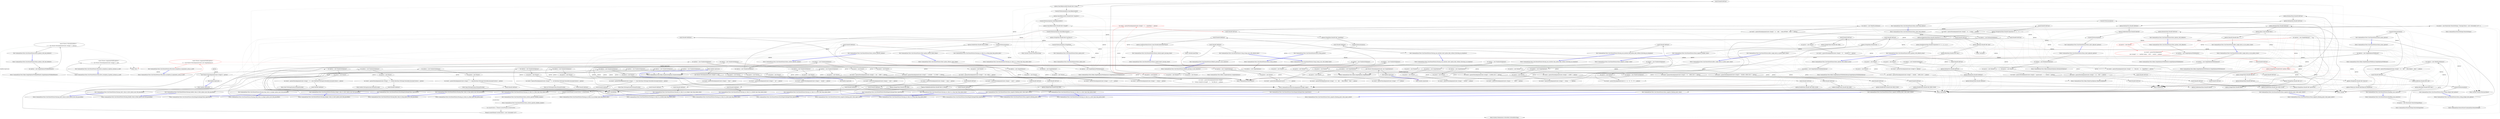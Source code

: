 digraph  {
n341 [label=options, span=""];
n0 [label="Entry CommandLine.Tests.Unit.ParserFixture.Will_throw_exception_if_arguments_array_is_null()", span="43-43", cluster="CommandLine.Tests.Unit.ParserFixture.Will_throw_exception_if_arguments_array_is_null()"];
n1 [label="Assert.Throws<ArgumentNullException>(\r\n                () => new Parser().ParseArguments(null, new SimpleOptions()))", span="45-46", cluster="CommandLine.Tests.Unit.ParserFixture.Will_throw_exception_if_arguments_array_is_null()", color=red, community=0];
n2 [label="Exit CommandLine.Tests.Unit.ParserFixture.Will_throw_exception_if_arguments_array_is_null()", span="43-43", cluster="CommandLine.Tests.Unit.ParserFixture.Will_throw_exception_if_arguments_array_is_null()"];
n3 [label="Entry Unk.>", span="", cluster="Unk.>"];
n4 [label="Entry lambda expression", span="46-46", cluster="lambda expression"];
n5 [label="new Parser().ParseArguments(null, new SimpleOptions())", span="46-46", cluster="lambda expression"];
n6 [label="Exit lambda expression", span="46-46", cluster="lambda expression"];
n7 [label="Entry CommandLine.Parser.Parser()", span="55-55", cluster="CommandLine.Parser.Parser()"];
n8 [label="Entry CommandLine.Tests.Fakes.SimpleOptions.SimpleOptions()", span="33-33", cluster="CommandLine.Tests.Fakes.SimpleOptions.SimpleOptions()"];
n9 [label="Entry CommandLine.Parser.ParseArguments(string[], object)", span="141-141", cluster="CommandLine.Parser.ParseArguments(string[], object)"];
n10 [label="Entry CommandLine.Tests.Unit.ParserFixture.Will_throw_exception_if_options_instance_is_null()", span="50-50", cluster="CommandLine.Tests.Unit.ParserFixture.Will_throw_exception_if_options_instance_is_null()"];
n11 [label="Assert.Throws<ArgumentNullException>(\r\n                () => new Parser().ParseArguments(new string[] {}, null))", span="52-53", cluster="CommandLine.Tests.Unit.ParserFixture.Will_throw_exception_if_options_instance_is_null()"];
n12 [label="Exit CommandLine.Tests.Unit.ParserFixture.Will_throw_exception_if_options_instance_is_null()", span="50-50", cluster="CommandLine.Tests.Unit.ParserFixture.Will_throw_exception_if_options_instance_is_null()"];
n13 [label="Entry lambda expression", span="53-53", cluster="lambda expression"];
n14 [label="new Parser().ParseArguments(new string[] {}, null)", span="53-53", cluster="lambda expression"];
n15 [label="Exit lambda expression", span="53-53", cluster="lambda expression"];
n16 [label="Entry CommandLine.Tests.Unit.ParserFixture.Parse_string_option()", span="57-57", cluster="CommandLine.Tests.Unit.ParserFixture.Parse_string_option()"];
n17 [label="var options = new SimpleOptions()", span="59-59", cluster="CommandLine.Tests.Unit.ParserFixture.Parse_string_option()"];
n18 [label="var parser = new Parser()", span="60-60", cluster="CommandLine.Tests.Unit.ParserFixture.Parse_string_option()"];
n19 [label="var result = parser.ParseArguments(new string[] { ''-s'', ''something'' }, options)", span="61-61", cluster="CommandLine.Tests.Unit.ParserFixture.Parse_string_option()", color=red, community=0];
n21 [label="options.StringValue.Should().Be(''something'')", span="64-64", cluster="CommandLine.Tests.Unit.ParserFixture.Parse_string_option()"];
n22 [label="Console.WriteLine(options)", span="65-65", cluster="CommandLine.Tests.Unit.ParserFixture.Parse_string_option()"];
n20 [label="result.Should().BeTrue()", span="63-63", cluster="CommandLine.Tests.Unit.ParserFixture.Parse_string_option()"];
n24 [label="Entry Unk.Should", span="", cluster="Unk.Should"];
n25 [label="Entry Unk.BeTrue", span="", cluster="Unk.BeTrue"];
n26 [label="Entry Unk.Be", span="", cluster="Unk.Be"];
n23 [label="Exit CommandLine.Tests.Unit.ParserFixture.Parse_string_option()", span="57-57", cluster="CommandLine.Tests.Unit.ParserFixture.Parse_string_option()"];
n27 [label="Entry System.Console.WriteLine(object)", span="0-0", cluster="System.Console.WriteLine(object)"];
n28 [label="Entry CommandLine.Tests.Unit.ParserFixture.Parse_string_integer_bool_options()", span="69-69", cluster="CommandLine.Tests.Unit.ParserFixture.Parse_string_integer_bool_options()"];
n29 [label="var options = new SimpleOptions()", span="71-71", cluster="CommandLine.Tests.Unit.ParserFixture.Parse_string_integer_bool_options()"];
n30 [label="var parser = new Parser()", span="72-72", cluster="CommandLine.Tests.Unit.ParserFixture.Parse_string_integer_bool_options()", color=red, community=0];
n31 [label="var result = parser.ParseArguments(\r\n                    new string[] { ''-s'', ''another string'', ''-i100'', ''--switch'' }, options)", span="73-74", cluster="CommandLine.Tests.Unit.ParserFixture.Parse_string_integer_bool_options()", color=red, community=0];
n33 [label="options.StringValue.Should().Be(''another string'')", span="77-77", cluster="CommandLine.Tests.Unit.ParserFixture.Parse_string_integer_bool_options()", color=red, community=0];
n34 [label="options.IntegerValue.Should().Be(100)", span="78-78", cluster="CommandLine.Tests.Unit.ParserFixture.Parse_string_integer_bool_options()"];
n35 [label="options.BooleanValue.Should().BeTrue()", span="79-79", cluster="CommandLine.Tests.Unit.ParserFixture.Parse_string_integer_bool_options()"];
n36 [label="Console.WriteLine(options)", span="80-80", cluster="CommandLine.Tests.Unit.ParserFixture.Parse_string_integer_bool_options()"];
n32 [label="result.Should().BeTrue()", span="76-76", cluster="CommandLine.Tests.Unit.ParserFixture.Parse_string_integer_bool_options()"];
n37 [label="Exit CommandLine.Tests.Unit.ParserFixture.Parse_string_integer_bool_options()", span="69-69", cluster="CommandLine.Tests.Unit.ParserFixture.Parse_string_integer_bool_options()"];
n38 [label="Entry CommandLine.Tests.Unit.ParserFixture.Parse_short_adjacent_options()", span="84-84", cluster="CommandLine.Tests.Unit.ParserFixture.Parse_short_adjacent_options()"];
n39 [label="var options = new BooleanSetOptions()", span="86-86", cluster="CommandLine.Tests.Unit.ParserFixture.Parse_short_adjacent_options()"];
n40 [label="var parser = new Parser()", span="87-87", cluster="CommandLine.Tests.Unit.ParserFixture.Parse_short_adjacent_options()"];
n49 [label="Entry CommandLine.Tests.Fakes.BooleanSetOptions.BooleanSetOptions()", span="35-35", cluster="CommandLine.Tests.Fakes.BooleanSetOptions.BooleanSetOptions()"];
n41 [label="var result = parser.ParseArguments(new string[] { ''-ca'', ''-d65'' }, options)", span="88-88", cluster="CommandLine.Tests.Unit.ParserFixture.Parse_short_adjacent_options()"];
n43 [label="options.BooleanThree.Should().BeTrue()", span="91-91", cluster="CommandLine.Tests.Unit.ParserFixture.Parse_short_adjacent_options()"];
n44 [label="options.BooleanOne.Should().BeTrue()", span="92-92", cluster="CommandLine.Tests.Unit.ParserFixture.Parse_short_adjacent_options()"];
n45 [label="options.BooleanTwo.Should().BeFalse()", span="93-93", cluster="CommandLine.Tests.Unit.ParserFixture.Parse_short_adjacent_options()"];
n46 [label="options.NonBooleanValue.Should().Be(65D)", span="94-94", cluster="CommandLine.Tests.Unit.ParserFixture.Parse_short_adjacent_options()"];
n47 [label="Console.WriteLine(options)", span="95-95", cluster="CommandLine.Tests.Unit.ParserFixture.Parse_short_adjacent_options()"];
n42 [label="result.Should().BeTrue()", span="90-90", cluster="CommandLine.Tests.Unit.ParserFixture.Parse_short_adjacent_options()"];
n50 [label="Entry Unk.BeFalse", span="", cluster="Unk.BeFalse"];
n48 [label="Exit CommandLine.Tests.Unit.ParserFixture.Parse_short_adjacent_options()", span="84-84", cluster="CommandLine.Tests.Unit.ParserFixture.Parse_short_adjacent_options()"];
n51 [label="Entry CommandLine.Tests.Unit.ParserFixture.Parse_short_long_options()", span="99-99", cluster="CommandLine.Tests.Unit.ParserFixture.Parse_short_long_options()"];
n52 [label="var options = new BooleanSetOptions()", span="101-101", cluster="CommandLine.Tests.Unit.ParserFixture.Parse_short_long_options()"];
n53 [label="var parser = new Parser()", span="102-102", cluster="CommandLine.Tests.Unit.ParserFixture.Parse_short_long_options()"];
n54 [label="var result = parser.ParseArguments(new string[] { ''-b'', ''--double=9'' }, options)", span="103-103", cluster="CommandLine.Tests.Unit.ParserFixture.Parse_short_long_options()"];
n56 [label="options.BooleanTwo.Should().BeTrue()", span="106-106", cluster="CommandLine.Tests.Unit.ParserFixture.Parse_short_long_options()"];
n57 [label="options.BooleanOne.Should().BeFalse()", span="107-107", cluster="CommandLine.Tests.Unit.ParserFixture.Parse_short_long_options()"];
n58 [label="options.BooleanThree.Should().BeFalse()", span="108-108", cluster="CommandLine.Tests.Unit.ParserFixture.Parse_short_long_options()"];
n59 [label="options.NonBooleanValue.Should().Be(9D)", span="109-109", cluster="CommandLine.Tests.Unit.ParserFixture.Parse_short_long_options()"];
n60 [label="Console.WriteLine(options)", span="110-110", cluster="CommandLine.Tests.Unit.ParserFixture.Parse_short_long_options()"];
n55 [label="result.Should().BeTrue()", span="105-105", cluster="CommandLine.Tests.Unit.ParserFixture.Parse_short_long_options()"];
n61 [label="Exit CommandLine.Tests.Unit.ParserFixture.Parse_short_long_options()", span="99-99", cluster="CommandLine.Tests.Unit.ParserFixture.Parse_short_long_options()"];
n62 [label="Entry CommandLine.Tests.Unit.ParserFixture.Parse_option_list()", span="114-114", cluster="CommandLine.Tests.Unit.ParserFixture.Parse_option_list()"];
n63 [label="var options = new SimpleOptionsWithOptionList()", span="116-116", cluster="CommandLine.Tests.Unit.ParserFixture.Parse_option_list()"];
n64 [label="var parser = new Parser()", span="117-117", cluster="CommandLine.Tests.Unit.ParserFixture.Parse_option_list()"];
n76 [label="Entry CommandLine.Tests.Fakes.SimpleOptionsWithOptionList.SimpleOptionsWithOptionList()", span="35-35", cluster="CommandLine.Tests.Fakes.SimpleOptionsWithOptionList.SimpleOptionsWithOptionList()"];
n65 [label="var result = parser.ParseArguments(new string[] {\r\n                                ''-k'', ''string1:stringTwo:stringIII'', ''-s'', ''test-file.txt'' }, options)", span="118-119", cluster="CommandLine.Tests.Unit.ParserFixture.Parse_option_list()"];
n67 [label="options.SearchKeywords[0].Should().Be(''string1'')", span="122-122", cluster="CommandLine.Tests.Unit.ParserFixture.Parse_option_list()"];
n68 [label="Console.WriteLine(options.SearchKeywords[0])", span="123-123", cluster="CommandLine.Tests.Unit.ParserFixture.Parse_option_list()"];
n69 [label="options.SearchKeywords[1].Should().Be(''stringTwo'')", span="124-124", cluster="CommandLine.Tests.Unit.ParserFixture.Parse_option_list()"];
n70 [label="Console.WriteLine(options.SearchKeywords[1])", span="125-125", cluster="CommandLine.Tests.Unit.ParserFixture.Parse_option_list()"];
n71 [label="options.SearchKeywords[2].Should().Be(''stringIII'')", span="126-126", cluster="CommandLine.Tests.Unit.ParserFixture.Parse_option_list()"];
n72 [label="Console.WriteLine(options.SearchKeywords[2])", span="127-127", cluster="CommandLine.Tests.Unit.ParserFixture.Parse_option_list()"];
n73 [label="options.StringValue.Should().Be(''test-file.txt'')", span="128-128", cluster="CommandLine.Tests.Unit.ParserFixture.Parse_option_list()"];
n74 [label="Console.WriteLine(options.StringValue)", span="129-129", cluster="CommandLine.Tests.Unit.ParserFixture.Parse_option_list()"];
n66 [label="result.Should().BeTrue()", span="121-121", cluster="CommandLine.Tests.Unit.ParserFixture.Parse_option_list()"];
n77 [label="Entry System.Console.WriteLine(string)", span="0-0", cluster="System.Console.WriteLine(string)"];
n75 [label="Exit CommandLine.Tests.Unit.ParserFixture.Parse_option_list()", span="114-114", cluster="CommandLine.Tests.Unit.ParserFixture.Parse_option_list()"];
n78 [label="Entry CommandLine.Tests.Unit.ParserFixture.Short_option_refuses_equal_token()", span="134-134", cluster="CommandLine.Tests.Unit.ParserFixture.Short_option_refuses_equal_token()"];
n79 [label="var options = new SimpleOptions()", span="136-136", cluster="CommandLine.Tests.Unit.ParserFixture.Short_option_refuses_equal_token()"];
n80 [label="var parser = new Parser()", span="137-137", cluster="CommandLine.Tests.Unit.ParserFixture.Short_option_refuses_equal_token()"];
n81 [label="var result = parser.ParseArguments(new string[] { ''-i=10'' }, options)", span="138-138", cluster="CommandLine.Tests.Unit.ParserFixture.Short_option_refuses_equal_token()"];
n83 [label="Console.WriteLine(options)", span="140-140", cluster="CommandLine.Tests.Unit.ParserFixture.Short_option_refuses_equal_token()"];
n82 [label="result.Should().BeFalse()", span="139-139", cluster="CommandLine.Tests.Unit.ParserFixture.Short_option_refuses_equal_token()"];
n84 [label="Exit CommandLine.Tests.Unit.ParserFixture.Short_option_refuses_equal_token()", span="134-134", cluster="CommandLine.Tests.Unit.ParserFixture.Short_option_refuses_equal_token()"];
n85 [label="Entry CommandLine.Tests.Unit.ParserFixture.Parse_enum_options()", span="145-145", cluster="CommandLine.Tests.Unit.ParserFixture.Parse_enum_options()"];
n86 [label="var options = new SimpleOptionsWithEnum()", span="147-147", cluster="CommandLine.Tests.Unit.ParserFixture.Parse_enum_options()"];
n87 [label="var parser = new Parser()", span="148-148", cluster="CommandLine.Tests.Unit.ParserFixture.Parse_enum_options()"];
n94 [label="Entry CommandLine.Tests.Fakes.SimpleOptionsWithEnum.SimpleOptionsWithEnum()", span="38-38", cluster="CommandLine.Tests.Fakes.SimpleOptionsWithEnum.SimpleOptionsWithEnum()"];
n88 [label="var result = parser.ParseArguments(new string[] { ''-s'', ''data.bin'', ''-a'', ''ReadWrite'' }, options)", span="149-149", cluster="CommandLine.Tests.Unit.ParserFixture.Parse_enum_options()"];
n90 [label="options.StringValue.Should().Be(''data.bin'')", span="152-152", cluster="CommandLine.Tests.Unit.ParserFixture.Parse_enum_options()"];
n91 [label="options.FileAccess.Should().Be(FileAccess.ReadWrite)", span="153-153", cluster="CommandLine.Tests.Unit.ParserFixture.Parse_enum_options()"];
n92 [label="Console.WriteLine(options)", span="154-154", cluster="CommandLine.Tests.Unit.ParserFixture.Parse_enum_options()"];
n89 [label="result.Should().BeTrue()", span="151-151", cluster="CommandLine.Tests.Unit.ParserFixture.Parse_enum_options()"];
n93 [label="Exit CommandLine.Tests.Unit.ParserFixture.Parse_enum_options()", span="145-145", cluster="CommandLine.Tests.Unit.ParserFixture.Parse_enum_options()"];
n95 [label="Entry CommandLine.Tests.Unit.ParserFixture.Parse_culture_specific_number()", span="158-158", cluster="CommandLine.Tests.Unit.ParserFixture.Parse_culture_specific_number()"];
n96 [label="var options = new NumberSetOptions()", span="162-162", cluster="CommandLine.Tests.Unit.ParserFixture.Parse_culture_specific_number()"];
n97 [label="var parser = new Parser(new ParserSettings { ParsingCulture = new CultureInfo(''it-IT'') })", span="163-163", cluster="CommandLine.Tests.Unit.ParserFixture.Parse_culture_specific_number()"];
n102 [label="Entry CommandLine.Tests.Fakes.NumberSetOptions.NumberSetOptions()", span="34-34", cluster="CommandLine.Tests.Fakes.NumberSetOptions.NumberSetOptions()"];
n98 [label="var result = parser.ParseArguments(new string[] { ''-d'', ''10,986'' }, options)", span="164-164", cluster="CommandLine.Tests.Unit.ParserFixture.Parse_culture_specific_number()"];
n100 [label="options.DoubleValue.Should().Be(10.986D)", span="167-167", cluster="CommandLine.Tests.Unit.ParserFixture.Parse_culture_specific_number()"];
n103 [label="Entry CommandLine.Parser.Parser(CommandLine.ParserSettings)", span="67-67", cluster="CommandLine.Parser.Parser(CommandLine.ParserSettings)"];
n104 [label="Entry CommandLine.ParserSettings.ParserSettings()", span="43-43", cluster="CommandLine.ParserSettings.ParserSettings()"];
n105 [label="Entry System.Globalization.CultureInfo.CultureInfo(string)", span="0-0", cluster="System.Globalization.CultureInfo.CultureInfo(string)"];
n99 [label="result.Should().BeTrue()", span="166-166", cluster="CommandLine.Tests.Unit.ParserFixture.Parse_culture_specific_number()"];
n101 [label="Exit CommandLine.Tests.Unit.ParserFixture.Parse_culture_specific_number()", span="158-158", cluster="CommandLine.Tests.Unit.ParserFixture.Parse_culture_specific_number()"];
n106 [label="Entry CommandLine.Tests.Unit.ParserFixture.Parse_culture_specific_nullable_number()", span="173-173", cluster="CommandLine.Tests.Unit.ParserFixture.Parse_culture_specific_nullable_number()"];
n107 [label="var actualCulture = Thread.CurrentThread.CurrentCulture", span="175-175", cluster="CommandLine.Tests.Unit.ParserFixture.Parse_culture_specific_nullable_number()"];
n108 [label="Thread.CurrentThread.CurrentCulture = new CultureInfo(''it-IT'')", span="176-176", cluster="CommandLine.Tests.Unit.ParserFixture.Parse_culture_specific_nullable_number()"];
n114 [label="Thread.CurrentThread.CurrentCulture = actualCulture", span="184-184", cluster="CommandLine.Tests.Unit.ParserFixture.Parse_culture_specific_nullable_number()"];
n109 [label="var options = new NumberSetOptions()", span="177-177", cluster="CommandLine.Tests.Unit.ParserFixture.Parse_culture_specific_nullable_number()"];
n110 [label="var parser = new Parser()", span="178-178", cluster="CommandLine.Tests.Unit.ParserFixture.Parse_culture_specific_nullable_number()"];
n111 [label="var result = parser.ParseArguments(new string[] { ''--n-double'', ''12,32982'' }, options)", span="179-179", cluster="CommandLine.Tests.Unit.ParserFixture.Parse_culture_specific_nullable_number()"];
n113 [label="options.NullableDoubleValue.Should().Be(12.32982D)", span="182-182", cluster="CommandLine.Tests.Unit.ParserFixture.Parse_culture_specific_nullable_number()"];
n112 [label="result.Should().BeTrue()", span="181-181", cluster="CommandLine.Tests.Unit.ParserFixture.Parse_culture_specific_nullable_number()"];
n115 [label="Exit CommandLine.Tests.Unit.ParserFixture.Parse_culture_specific_nullable_number()", span="173-173", cluster="CommandLine.Tests.Unit.ParserFixture.Parse_culture_specific_nullable_number()"];
n116 [label="Entry CommandLine.Tests.Unit.ParserFixture.Parse_options_with_defaults()", span="188-188", cluster="CommandLine.Tests.Unit.ParserFixture.Parse_options_with_defaults()"];
n117 [label="var options = new SimpleOptionsWithDefaults()", span="190-190", cluster="CommandLine.Tests.Unit.ParserFixture.Parse_options_with_defaults()"];
n118 [label="var parser = new Parser()", span="191-191", cluster="CommandLine.Tests.Unit.ParserFixture.Parse_options_with_defaults()"];
n125 [label="Entry CommandLine.Tests.Fakes.SimpleOptionsWithDefaults.SimpleOptionsWithDefaults()", span="32-32", cluster="CommandLine.Tests.Fakes.SimpleOptionsWithDefaults.SimpleOptionsWithDefaults()"];
n119 [label="var result = parser.ParseArguments(new string[] {}, options)", span="192-192", cluster="CommandLine.Tests.Unit.ParserFixture.Parse_options_with_defaults()"];
n121 [label="options.StringValue.Should().Be(''str'')", span="195-195", cluster="CommandLine.Tests.Unit.ParserFixture.Parse_options_with_defaults()"];
n122 [label="options.IntegerValue.Should().Be(9)", span="196-196", cluster="CommandLine.Tests.Unit.ParserFixture.Parse_options_with_defaults()"];
n123 [label="options.BooleanValue.Should().BeTrue()", span="197-197", cluster="CommandLine.Tests.Unit.ParserFixture.Parse_options_with_defaults()"];
n120 [label="result.Should().BeTrue()", span="194-194", cluster="CommandLine.Tests.Unit.ParserFixture.Parse_options_with_defaults()"];
n124 [label="Exit CommandLine.Tests.Unit.ParserFixture.Parse_options_with_defaults()", span="188-188", cluster="CommandLine.Tests.Unit.ParserFixture.Parse_options_with_defaults()"];
n126 [label="Entry CommandLine.Tests.Unit.ParserFixture.Parse_options_with_default_array()", span="201-201", cluster="CommandLine.Tests.Unit.ParserFixture.Parse_options_with_default_array()"];
n127 [label="var options = new SimpleOptionsWithDefaultArray()", span="203-203", cluster="CommandLine.Tests.Unit.ParserFixture.Parse_options_with_default_array()"];
n128 [label="var parser = new Parser()", span="204-204", cluster="CommandLine.Tests.Unit.ParserFixture.Parse_options_with_default_array()"];
n135 [label="Entry CommandLine.Tests.Fakes.SimpleOptionsWithDefaultArray.SimpleOptionsWithDefaultArray()", span="35-35", cluster="CommandLine.Tests.Fakes.SimpleOptionsWithDefaultArray.SimpleOptionsWithDefaultArray()"];
n129 [label="var result = parser.ParseArguments(new [] { ''-y'', ''4'', ''5'', ''6'' }, options)", span="205-205", cluster="CommandLine.Tests.Unit.ParserFixture.Parse_options_with_default_array()"];
n131 [label="options.StringArrayValue.Should().Equal(new [] { ''a'', ''b'', ''c'' })", span="208-208", cluster="CommandLine.Tests.Unit.ParserFixture.Parse_options_with_default_array()"];
n132 [label="options.IntegerArrayValue.Should().Equal(new [] { 4, 5, 6 })", span="209-209", cluster="CommandLine.Tests.Unit.ParserFixture.Parse_options_with_default_array()"];
n133 [label="options.DoubleArrayValue.Should().Equal(new [] { 1.1, 2.2, 3.3 })", span="210-210", cluster="CommandLine.Tests.Unit.ParserFixture.Parse_options_with_default_array()"];
n130 [label="result.Should().BeTrue()", span="207-207", cluster="CommandLine.Tests.Unit.ParserFixture.Parse_options_with_default_array()"];
n136 [label="Entry Unk.Equal", span="", cluster="Unk.Equal"];
n134 [label="Exit CommandLine.Tests.Unit.ParserFixture.Parse_options_with_default_array()", span="201-201", cluster="CommandLine.Tests.Unit.ParserFixture.Parse_options_with_default_array()"];
n137 [label="Entry CommandLine.Tests.Unit.ParserFixture.Parse_options_with_bad_defaults()", span="214-214", cluster="CommandLine.Tests.Unit.ParserFixture.Parse_options_with_bad_defaults()"];
n138 [label="var options = new SimpleOptionsWithBadDefaults()", span="216-216", cluster="CommandLine.Tests.Unit.ParserFixture.Parse_options_with_bad_defaults()"];
n139 [label="Assert.Throws<ParserException>(\r\n                () => new Parser().ParseArguments(new string[] {}, options))", span="217-218", cluster="CommandLine.Tests.Unit.ParserFixture.Parse_options_with_bad_defaults()"];
n141 [label="Entry CommandLine.Tests.Fakes.SimpleOptionsWithBadDefaults.SimpleOptionsWithBadDefaults()", span="32-32", cluster="CommandLine.Tests.Fakes.SimpleOptionsWithBadDefaults.SimpleOptionsWithBadDefaults()"];
n143 [label="new Parser().ParseArguments(new string[] {}, options)", span="218-218", cluster="lambda expression"];
n140 [label="Exit CommandLine.Tests.Unit.ParserFixture.Parse_options_with_bad_defaults()", span="214-214", cluster="CommandLine.Tests.Unit.ParserFixture.Parse_options_with_bad_defaults()"];
n142 [label="Entry lambda expression", span="218-218", cluster="lambda expression"];
n144 [label="Exit lambda expression", span="218-218", cluster="lambda expression"];
n145 [label="Entry CommandLine.Tests.Unit.ParserFixture.Parsing_non_existent_short_option_fails_without_throwing_an_exception()", span="223-223", cluster="CommandLine.Tests.Unit.ParserFixture.Parsing_non_existent_short_option_fails_without_throwing_an_exception()"];
n146 [label="var options = new SimpleOptions()", span="225-225", cluster="CommandLine.Tests.Unit.ParserFixture.Parsing_non_existent_short_option_fails_without_throwing_an_exception()"];
n147 [label="var parser = new Parser()", span="226-226", cluster="CommandLine.Tests.Unit.ParserFixture.Parsing_non_existent_short_option_fails_without_throwing_an_exception()"];
n148 [label="var result = parser.ParseArguments(new string[] { ''-x'' }, options)", span="227-227", cluster="CommandLine.Tests.Unit.ParserFixture.Parsing_non_existent_short_option_fails_without_throwing_an_exception()"];
n149 [label="result.Should().BeFalse()", span="229-229", cluster="CommandLine.Tests.Unit.ParserFixture.Parsing_non_existent_short_option_fails_without_throwing_an_exception()"];
n150 [label="Exit CommandLine.Tests.Unit.ParserFixture.Parsing_non_existent_short_option_fails_without_throwing_an_exception()", span="223-223", cluster="CommandLine.Tests.Unit.ParserFixture.Parsing_non_existent_short_option_fails_without_throwing_an_exception()"];
n151 [label="Entry CommandLine.Tests.Unit.ParserFixture.Parsing_non_existent_long_option_fails_without_throwing_an_exception()", span="233-233", cluster="CommandLine.Tests.Unit.ParserFixture.Parsing_non_existent_long_option_fails_without_throwing_an_exception()"];
n152 [label="var options = new SimpleOptions()", span="235-235", cluster="CommandLine.Tests.Unit.ParserFixture.Parsing_non_existent_long_option_fails_without_throwing_an_exception()"];
n153 [label="var parser = new Parser()", span="236-236", cluster="CommandLine.Tests.Unit.ParserFixture.Parsing_non_existent_long_option_fails_without_throwing_an_exception()"];
n154 [label="var result = parser.ParseArguments(new string[] { ''--extend'' }, options)", span="237-237", cluster="CommandLine.Tests.Unit.ParserFixture.Parsing_non_existent_long_option_fails_without_throwing_an_exception()"];
n155 [label="result.Should().BeFalse()", span="239-239", cluster="CommandLine.Tests.Unit.ParserFixture.Parsing_non_existent_long_option_fails_without_throwing_an_exception()"];
n156 [label="Exit CommandLine.Tests.Unit.ParserFixture.Parsing_non_existent_long_option_fails_without_throwing_an_exception()", span="233-233", cluster="CommandLine.Tests.Unit.ParserFixture.Parsing_non_existent_long_option_fails_without_throwing_an_exception()"];
n157 [label="Entry CommandLine.Tests.Unit.ParserFixture.Default_parsing_is_case_sensitive()", span="245-245", cluster="CommandLine.Tests.Unit.ParserFixture.Default_parsing_is_case_sensitive()"];
n158 [label="var parser = new Parser()", span="247-247", cluster="CommandLine.Tests.Unit.ParserFixture.Default_parsing_is_case_sensitive()"];
n159 [label="var options = new MixedCaseOptions()", span="248-248", cluster="CommandLine.Tests.Unit.ParserFixture.Default_parsing_is_case_sensitive()"];
n160 [label="var result = parser.ParseArguments(new string[] { ''-a'', ''alfa'', ''--beta-OPTION'', ''beta'' }, options)", span="249-249", cluster="CommandLine.Tests.Unit.ParserFixture.Default_parsing_is_case_sensitive()"];
n165 [label="Entry CommandLine.Tests.Fakes.MixedCaseOptions.MixedCaseOptions()", span="31-31", cluster="CommandLine.Tests.Fakes.MixedCaseOptions.MixedCaseOptions()"];
n162 [label="options.AlfaValue.Should().Be(''alfa'')", span="252-252", cluster="CommandLine.Tests.Unit.ParserFixture.Default_parsing_is_case_sensitive()"];
n163 [label="options.BetaValue.Should().Be(''beta'')", span="253-253", cluster="CommandLine.Tests.Unit.ParserFixture.Default_parsing_is_case_sensitive()"];
n161 [label="result.Should().BeTrue()", span="251-251", cluster="CommandLine.Tests.Unit.ParserFixture.Default_parsing_is_case_sensitive()"];
n164 [label="Exit CommandLine.Tests.Unit.ParserFixture.Default_parsing_is_case_sensitive()", span="245-245", cluster="CommandLine.Tests.Unit.ParserFixture.Default_parsing_is_case_sensitive()"];
n166 [label="Entry CommandLine.Tests.Unit.ParserFixture.Using_wrong_case_with_default_fails()", span="257-257", cluster="CommandLine.Tests.Unit.ParserFixture.Using_wrong_case_with_default_fails()"];
n167 [label="var parser = new Parser()", span="259-259", cluster="CommandLine.Tests.Unit.ParserFixture.Using_wrong_case_with_default_fails()"];
n168 [label="var options = new MixedCaseOptions()", span="260-260", cluster="CommandLine.Tests.Unit.ParserFixture.Using_wrong_case_with_default_fails()"];
n169 [label="var result = parser.ParseArguments(new string[] { ''-A'', ''alfa'', ''--Beta-Option'', ''beta'' }, options)", span="261-261", cluster="CommandLine.Tests.Unit.ParserFixture.Using_wrong_case_with_default_fails()"];
n170 [label="result.Should().BeFalse()", span="263-263", cluster="CommandLine.Tests.Unit.ParserFixture.Using_wrong_case_with_default_fails()"];
n171 [label="Exit CommandLine.Tests.Unit.ParserFixture.Using_wrong_case_with_default_fails()", span="257-257", cluster="CommandLine.Tests.Unit.ParserFixture.Using_wrong_case_with_default_fails()"];
n172 [label="Entry CommandLine.Tests.Unit.ParserFixture.Disabling_case_sensitive()", span="267-267", cluster="CommandLine.Tests.Unit.ParserFixture.Disabling_case_sensitive()"];
n173 [label="var parser = new Parser(new ParserSettings(false))", span="269-269", cluster="CommandLine.Tests.Unit.ParserFixture.Disabling_case_sensitive()"];
n174 [label="var options = new MixedCaseOptions()", span="270-270", cluster="CommandLine.Tests.Unit.ParserFixture.Disabling_case_sensitive()"];
n180 [label="Entry CommandLine.ParserSettings.ParserSettings(bool)", span="53-53", cluster="CommandLine.ParserSettings.ParserSettings(bool)"];
n175 [label="var result = parser.ParseArguments(new string[] { ''-A'', ''alfa'', ''--Beta-Option'', ''beta'' }, options)", span="271-271", cluster="CommandLine.Tests.Unit.ParserFixture.Disabling_case_sensitive()"];
n177 [label="options.AlfaValue.Should().Be(''alfa'')", span="274-274", cluster="CommandLine.Tests.Unit.ParserFixture.Disabling_case_sensitive()"];
n178 [label="options.BetaValue.Should().Be(''beta'')", span="275-275", cluster="CommandLine.Tests.Unit.ParserFixture.Disabling_case_sensitive()"];
n176 [label="result.Should().BeTrue()", span="273-273", cluster="CommandLine.Tests.Unit.ParserFixture.Disabling_case_sensitive()"];
n179 [label="Exit CommandLine.Tests.Unit.ParserFixture.Disabling_case_sensitive()", span="267-267", cluster="CommandLine.Tests.Unit.ParserFixture.Disabling_case_sensitive()"];
n181 [label="Entry CommandLine.Tests.Unit.ParserFixture.Passing_no_value_to_a_string_type_long_option_fails()", span="281-281", cluster="CommandLine.Tests.Unit.ParserFixture.Passing_no_value_to_a_string_type_long_option_fails()"];
n182 [label="var options = new SimpleOptions()", span="283-283", cluster="CommandLine.Tests.Unit.ParserFixture.Passing_no_value_to_a_string_type_long_option_fails()"];
n183 [label="var parser = new Parser()", span="284-284", cluster="CommandLine.Tests.Unit.ParserFixture.Passing_no_value_to_a_string_type_long_option_fails()"];
n184 [label="var result = parser.ParseArguments(new string[] { ''--string'' }, options)", span="285-285", cluster="CommandLine.Tests.Unit.ParserFixture.Passing_no_value_to_a_string_type_long_option_fails()"];
n185 [label="result.Should().BeFalse()", span="287-287", cluster="CommandLine.Tests.Unit.ParserFixture.Passing_no_value_to_a_string_type_long_option_fails()"];
n186 [label="Exit CommandLine.Tests.Unit.ParserFixture.Passing_no_value_to_a_string_type_long_option_fails()", span="281-281", cluster="CommandLine.Tests.Unit.ParserFixture.Passing_no_value_to_a_string_type_long_option_fails()"];
n187 [label="Entry CommandLine.Tests.Unit.ParserFixture.Passing_no_value_to_a_byte_type_long_option_fails()", span="291-291", cluster="CommandLine.Tests.Unit.ParserFixture.Passing_no_value_to_a_byte_type_long_option_fails()"];
n188 [label="var options = new NumberSetOptions()", span="293-293", cluster="CommandLine.Tests.Unit.ParserFixture.Passing_no_value_to_a_byte_type_long_option_fails()"];
n189 [label="var parser = new Parser()", span="294-294", cluster="CommandLine.Tests.Unit.ParserFixture.Passing_no_value_to_a_byte_type_long_option_fails()"];
n190 [label="var result = parser.ParseArguments(new string[] { ''--byte'' }, options)", span="295-295", cluster="CommandLine.Tests.Unit.ParserFixture.Passing_no_value_to_a_byte_type_long_option_fails()"];
n191 [label="result.Should().BeFalse()", span="297-297", cluster="CommandLine.Tests.Unit.ParserFixture.Passing_no_value_to_a_byte_type_long_option_fails()"];
n192 [label="Exit CommandLine.Tests.Unit.ParserFixture.Passing_no_value_to_a_byte_type_long_option_fails()", span="291-291", cluster="CommandLine.Tests.Unit.ParserFixture.Passing_no_value_to_a_byte_type_long_option_fails()"];
n193 [label="Entry CommandLine.Tests.Unit.ParserFixture.Passing_no_value_to_a_short_type_long_option_fails()", span="301-301", cluster="CommandLine.Tests.Unit.ParserFixture.Passing_no_value_to_a_short_type_long_option_fails()"];
n194 [label="var options = new NumberSetOptions()", span="303-303", cluster="CommandLine.Tests.Unit.ParserFixture.Passing_no_value_to_a_short_type_long_option_fails()"];
n195 [label="var parser = new Parser()", span="304-304", cluster="CommandLine.Tests.Unit.ParserFixture.Passing_no_value_to_a_short_type_long_option_fails()"];
n196 [label="var result = parser.ParseArguments(new string[] { ''--short'' }, options)", span="305-305", cluster="CommandLine.Tests.Unit.ParserFixture.Passing_no_value_to_a_short_type_long_option_fails()"];
n197 [label="result.Should().BeFalse()", span="307-307", cluster="CommandLine.Tests.Unit.ParserFixture.Passing_no_value_to_a_short_type_long_option_fails()"];
n198 [label="Exit CommandLine.Tests.Unit.ParserFixture.Passing_no_value_to_a_short_type_long_option_fails()", span="301-301", cluster="CommandLine.Tests.Unit.ParserFixture.Passing_no_value_to_a_short_type_long_option_fails()"];
n199 [label="Entry CommandLine.Tests.Unit.ParserFixture.Passing_no_value_to_an_integer_type_long_option_fails()", span="311-311", cluster="CommandLine.Tests.Unit.ParserFixture.Passing_no_value_to_an_integer_type_long_option_fails()"];
n200 [label="var options = new NumberSetOptions()", span="313-313", cluster="CommandLine.Tests.Unit.ParserFixture.Passing_no_value_to_an_integer_type_long_option_fails()"];
n201 [label="var parser = new Parser()", span="314-314", cluster="CommandLine.Tests.Unit.ParserFixture.Passing_no_value_to_an_integer_type_long_option_fails()"];
n202 [label="var result = parser.ParseArguments(new string[] { ''--int'' }, options)", span="315-315", cluster="CommandLine.Tests.Unit.ParserFixture.Passing_no_value_to_an_integer_type_long_option_fails()"];
n203 [label="result.Should().BeFalse()", span="317-317", cluster="CommandLine.Tests.Unit.ParserFixture.Passing_no_value_to_an_integer_type_long_option_fails()"];
n204 [label="Exit CommandLine.Tests.Unit.ParserFixture.Passing_no_value_to_an_integer_type_long_option_fails()", span="311-311", cluster="CommandLine.Tests.Unit.ParserFixture.Passing_no_value_to_an_integer_type_long_option_fails()"];
n205 [label="Entry CommandLine.Tests.Unit.ParserFixture.Passing_no_value_to_a_long_type_long_option_fails()", span="321-321", cluster="CommandLine.Tests.Unit.ParserFixture.Passing_no_value_to_a_long_type_long_option_fails()"];
n206 [label="var options = new NumberSetOptions()", span="323-323", cluster="CommandLine.Tests.Unit.ParserFixture.Passing_no_value_to_a_long_type_long_option_fails()"];
n207 [label="var parser = new Parser()", span="324-324", cluster="CommandLine.Tests.Unit.ParserFixture.Passing_no_value_to_a_long_type_long_option_fails()"];
n208 [label="var result = parser.ParseArguments(new string[] { ''--long'' }, options)", span="325-325", cluster="CommandLine.Tests.Unit.ParserFixture.Passing_no_value_to_a_long_type_long_option_fails()"];
n209 [label="result.Should().BeFalse()", span="327-327", cluster="CommandLine.Tests.Unit.ParserFixture.Passing_no_value_to_a_long_type_long_option_fails()"];
n210 [label="Exit CommandLine.Tests.Unit.ParserFixture.Passing_no_value_to_a_long_type_long_option_fails()", span="321-321", cluster="CommandLine.Tests.Unit.ParserFixture.Passing_no_value_to_a_long_type_long_option_fails()"];
n211 [label="Entry CommandLine.Tests.Unit.ParserFixture.Passing_no_value_to_a_float_type_long_option_fails()", span="331-331", cluster="CommandLine.Tests.Unit.ParserFixture.Passing_no_value_to_a_float_type_long_option_fails()"];
n212 [label="var options = new NumberSetOptions()", span="333-333", cluster="CommandLine.Tests.Unit.ParserFixture.Passing_no_value_to_a_float_type_long_option_fails()"];
n213 [label="var parser = new Parser()", span="334-334", cluster="CommandLine.Tests.Unit.ParserFixture.Passing_no_value_to_a_float_type_long_option_fails()"];
n214 [label="var result = parser.ParseArguments(new string[] { ''--float'' }, options)", span="335-335", cluster="CommandLine.Tests.Unit.ParserFixture.Passing_no_value_to_a_float_type_long_option_fails()"];
n215 [label="result.Should().BeFalse()", span="337-337", cluster="CommandLine.Tests.Unit.ParserFixture.Passing_no_value_to_a_float_type_long_option_fails()"];
n216 [label="Exit CommandLine.Tests.Unit.ParserFixture.Passing_no_value_to_a_float_type_long_option_fails()", span="331-331", cluster="CommandLine.Tests.Unit.ParserFixture.Passing_no_value_to_a_float_type_long_option_fails()"];
n217 [label="Entry CommandLine.Tests.Unit.ParserFixture.Passing_no_value_to_a_double_type_long_option_fails()", span="341-341", cluster="CommandLine.Tests.Unit.ParserFixture.Passing_no_value_to_a_double_type_long_option_fails()"];
n218 [label="var options = new NumberSetOptions()", span="343-343", cluster="CommandLine.Tests.Unit.ParserFixture.Passing_no_value_to_a_double_type_long_option_fails()"];
n219 [label="var parser = new Parser()", span="344-344", cluster="CommandLine.Tests.Unit.ParserFixture.Passing_no_value_to_a_double_type_long_option_fails()"];
n220 [label="var result = parser.ParseArguments(new string[] { ''--double'' }, options)", span="345-345", cluster="CommandLine.Tests.Unit.ParserFixture.Passing_no_value_to_a_double_type_long_option_fails()"];
n221 [label="result.Should().BeFalse()", span="347-347", cluster="CommandLine.Tests.Unit.ParserFixture.Passing_no_value_to_a_double_type_long_option_fails()"];
n222 [label="Exit CommandLine.Tests.Unit.ParserFixture.Passing_no_value_to_a_double_type_long_option_fails()", span="341-341", cluster="CommandLine.Tests.Unit.ParserFixture.Passing_no_value_to_a_double_type_long_option_fails()"];
n223 [label="Entry CommandLine.Tests.Unit.ParserFixture.Allow_single_dash_as_option_input_value()", span="353-353", cluster="CommandLine.Tests.Unit.ParserFixture.Allow_single_dash_as_option_input_value()"];
n224 [label="var options = new SimpleOptions()", span="355-355", cluster="CommandLine.Tests.Unit.ParserFixture.Allow_single_dash_as_option_input_value()"];
n225 [label="var parser = new Parser()", span="356-356", cluster="CommandLine.Tests.Unit.ParserFixture.Allow_single_dash_as_option_input_value()"];
n226 [label="var result = parser.ParseArguments(new string[] { ''--string'', ''-'' }, options)", span="357-357", cluster="CommandLine.Tests.Unit.ParserFixture.Allow_single_dash_as_option_input_value()"];
n228 [label="options.StringValue.Should().Be(''-'')", span="360-360", cluster="CommandLine.Tests.Unit.ParserFixture.Allow_single_dash_as_option_input_value()"];
n227 [label="result.Should().BeTrue()", span="359-359", cluster="CommandLine.Tests.Unit.ParserFixture.Allow_single_dash_as_option_input_value()"];
n229 [label="Exit CommandLine.Tests.Unit.ParserFixture.Allow_single_dash_as_option_input_value()", span="353-353", cluster="CommandLine.Tests.Unit.ParserFixture.Allow_single_dash_as_option_input_value()"];
n230 [label="Entry CommandLine.Tests.Unit.ParserFixture.Allow_single_dash_as_non_option_value()", span="364-364", cluster="CommandLine.Tests.Unit.ParserFixture.Allow_single_dash_as_non_option_value()"];
n231 [label="var options = new SimpleOptionsWithValueList()", span="366-366", cluster="CommandLine.Tests.Unit.ParserFixture.Allow_single_dash_as_non_option_value()"];
n232 [label="var parser = new Parser()", span="367-367", cluster="CommandLine.Tests.Unit.ParserFixture.Allow_single_dash_as_non_option_value()"];
n240 [label="Entry CommandLine.Tests.Fakes.SimpleOptionsWithValueList.SimpleOptionsWithValueList()", span="35-35", cluster="CommandLine.Tests.Fakes.SimpleOptionsWithValueList.SimpleOptionsWithValueList()"];
n233 [label="var result = parser.ParseArguments(new string[] { ''-sparser.xml'', ''-'', ''--switch'' }, options)", span="368-368", cluster="CommandLine.Tests.Unit.ParserFixture.Allow_single_dash_as_non_option_value()"];
n235 [label="options.StringValue.Should().Be(''parser.xml'')", span="371-371", cluster="CommandLine.Tests.Unit.ParserFixture.Allow_single_dash_as_non_option_value()"];
n236 [label="options.BooleanValue.Should().BeTrue()", span="372-372", cluster="CommandLine.Tests.Unit.ParserFixture.Allow_single_dash_as_non_option_value()"];
n237 [label="options.Items.Count.Should().Be(1)", span="373-373", cluster="CommandLine.Tests.Unit.ParserFixture.Allow_single_dash_as_non_option_value()"];
n238 [label="options.Items[0].Should().Be(''-'')", span="374-374", cluster="CommandLine.Tests.Unit.ParserFixture.Allow_single_dash_as_non_option_value()"];
n234 [label="result.Should().BeTrue()", span="370-370", cluster="CommandLine.Tests.Unit.ParserFixture.Allow_single_dash_as_non_option_value()"];
n239 [label="Exit CommandLine.Tests.Unit.ParserFixture.Allow_single_dash_as_non_option_value()", span="364-364", cluster="CommandLine.Tests.Unit.ParserFixture.Allow_single_dash_as_non_option_value()"];
n241 [label="Entry CommandLine.Tests.Unit.ParserFixture.Parse_negative_integer_value()", span="380-380", cluster="CommandLine.Tests.Unit.ParserFixture.Parse_negative_integer_value()"];
n242 [label="var options = new SimpleOptions()", span="382-382", cluster="CommandLine.Tests.Unit.ParserFixture.Parse_negative_integer_value()"];
n243 [label="var parser = new Parser()", span="383-383", cluster="CommandLine.Tests.Unit.ParserFixture.Parse_negative_integer_value()"];
n244 [label="var result = parser.ParseArguments(new string[] { ''-i'', ''-4096'' }, options)", span="384-384", cluster="CommandLine.Tests.Unit.ParserFixture.Parse_negative_integer_value()"];
n246 [label="options.IntegerValue.Should().Be(-4096)", span="387-387", cluster="CommandLine.Tests.Unit.ParserFixture.Parse_negative_integer_value()"];
n245 [label="result.Should().BeTrue()", span="386-386", cluster="CommandLine.Tests.Unit.ParserFixture.Parse_negative_integer_value()"];
n247 [label="Exit CommandLine.Tests.Unit.ParserFixture.Parse_negative_integer_value()", span="380-380", cluster="CommandLine.Tests.Unit.ParserFixture.Parse_negative_integer_value()"];
n248 [label="Entry CommandLine.Tests.Unit.ParserFixture.ParseNegativeIntegerValue_InputStyle2()", span="390-390", cluster="CommandLine.Tests.Unit.ParserFixture.ParseNegativeIntegerValue_InputStyle2()"];
n249 [label="var options = new NumberSetOptions()", span="392-392", cluster="CommandLine.Tests.Unit.ParserFixture.ParseNegativeIntegerValue_InputStyle2()"];
n250 [label="var parser = new Parser()", span="393-393", cluster="CommandLine.Tests.Unit.ParserFixture.ParseNegativeIntegerValue_InputStyle2()"];
n251 [label="var result = parser.ParseArguments(new string[] { ''-i-4096'' }, options)", span="394-394", cluster="CommandLine.Tests.Unit.ParserFixture.ParseNegativeIntegerValue_InputStyle2()"];
n253 [label="options.IntegerValue.Should().Be(-4096)", span="397-397", cluster="CommandLine.Tests.Unit.ParserFixture.ParseNegativeIntegerValue_InputStyle2()"];
n252 [label="result.Should().BeTrue()", span="396-396", cluster="CommandLine.Tests.Unit.ParserFixture.ParseNegativeIntegerValue_InputStyle2()"];
n254 [label="Exit CommandLine.Tests.Unit.ParserFixture.ParseNegativeIntegerValue_InputStyle2()", span="390-390", cluster="CommandLine.Tests.Unit.ParserFixture.ParseNegativeIntegerValue_InputStyle2()"];
n255 [label="Entry CommandLine.Tests.Unit.ParserFixture.ParseNegativeIntegerValue_InputStyle3()", span="400-400", cluster="CommandLine.Tests.Unit.ParserFixture.ParseNegativeIntegerValue_InputStyle3()"];
n256 [label="var options = new NumberSetOptions()", span="402-402", cluster="CommandLine.Tests.Unit.ParserFixture.ParseNegativeIntegerValue_InputStyle3()"];
n257 [label="var parser = new Parser()", span="403-403", cluster="CommandLine.Tests.Unit.ParserFixture.ParseNegativeIntegerValue_InputStyle3()"];
n258 [label="var result = parser.ParseArguments(new string[] { ''--int'', ''-4096'' }, options)", span="404-404", cluster="CommandLine.Tests.Unit.ParserFixture.ParseNegativeIntegerValue_InputStyle3()"];
n260 [label="options.IntegerValue.Should().Be(-4096)", span="407-407", cluster="CommandLine.Tests.Unit.ParserFixture.ParseNegativeIntegerValue_InputStyle3()"];
n259 [label="result.Should().BeTrue()", span="406-406", cluster="CommandLine.Tests.Unit.ParserFixture.ParseNegativeIntegerValue_InputStyle3()"];
n261 [label="Exit CommandLine.Tests.Unit.ParserFixture.ParseNegativeIntegerValue_InputStyle3()", span="400-400", cluster="CommandLine.Tests.Unit.ParserFixture.ParseNegativeIntegerValue_InputStyle3()"];
n262 [label="Entry CommandLine.Tests.Unit.ParserFixture.ParseNegativeIntegerValue_InputStyle4()", span="410-410", cluster="CommandLine.Tests.Unit.ParserFixture.ParseNegativeIntegerValue_InputStyle4()"];
n263 [label="var options = new NumberSetOptions()", span="412-412", cluster="CommandLine.Tests.Unit.ParserFixture.ParseNegativeIntegerValue_InputStyle4()"];
n264 [label="var parser = new Parser()", span="413-413", cluster="CommandLine.Tests.Unit.ParserFixture.ParseNegativeIntegerValue_InputStyle4()"];
n265 [label="var result = parser.ParseArguments(new string[] { ''--int=-4096'' }, options)", span="414-414", cluster="CommandLine.Tests.Unit.ParserFixture.ParseNegativeIntegerValue_InputStyle4()"];
n267 [label="options.IntegerValue.Should().Be(-4096)", span="417-417", cluster="CommandLine.Tests.Unit.ParserFixture.ParseNegativeIntegerValue_InputStyle4()"];
n266 [label="result.Should().BeTrue()", span="416-416", cluster="CommandLine.Tests.Unit.ParserFixture.ParseNegativeIntegerValue_InputStyle4()"];
n268 [label="Exit CommandLine.Tests.Unit.ParserFixture.ParseNegativeIntegerValue_InputStyle4()", span="410-410", cluster="CommandLine.Tests.Unit.ParserFixture.ParseNegativeIntegerValue_InputStyle4()"];
n269 [label="Entry CommandLine.Tests.Unit.ParserFixture.Parse_negative_floating_point_value()", span="422-422", cluster="CommandLine.Tests.Unit.ParserFixture.Parse_negative_floating_point_value()"];
n270 [label="var options = new NumberSetOptions()", span="424-424", cluster="CommandLine.Tests.Unit.ParserFixture.Parse_negative_floating_point_value()"];
n271 [label="var parser = new Parser()", span="425-425", cluster="CommandLine.Tests.Unit.ParserFixture.Parse_negative_floating_point_value()"];
n272 [label="var result = parser.ParseArguments(new string[] { ''-d'', ''-4096.1024'' }, options)", span="426-426", cluster="CommandLine.Tests.Unit.ParserFixture.Parse_negative_floating_point_value()"];
n274 [label="options.DoubleValue.Should().Be(-4096.1024D)", span="429-429", cluster="CommandLine.Tests.Unit.ParserFixture.Parse_negative_floating_point_value()"];
n273 [label="result.Should().BeTrue()", span="428-428", cluster="CommandLine.Tests.Unit.ParserFixture.Parse_negative_floating_point_value()"];
n275 [label="Exit CommandLine.Tests.Unit.ParserFixture.Parse_negative_floating_point_value()", span="422-422", cluster="CommandLine.Tests.Unit.ParserFixture.Parse_negative_floating_point_value()"];
n276 [label="Entry CommandLine.Tests.Unit.ParserFixture.Parse_negative_floating_point_value_input_style2()", span="433-433", cluster="CommandLine.Tests.Unit.ParserFixture.Parse_negative_floating_point_value_input_style2()"];
n277 [label="var options = new NumberSetOptions()", span="435-435", cluster="CommandLine.Tests.Unit.ParserFixture.Parse_negative_floating_point_value_input_style2()"];
n278 [label="var parser = new Parser()", span="436-436", cluster="CommandLine.Tests.Unit.ParserFixture.Parse_negative_floating_point_value_input_style2()"];
n279 [label="var result = parser.ParseArguments(new string[] { ''-d-4096.1024'' }, options)", span="437-437", cluster="CommandLine.Tests.Unit.ParserFixture.Parse_negative_floating_point_value_input_style2()"];
n281 [label="options.DoubleValue.Should().Be(-4096.1024D)", span="440-440", cluster="CommandLine.Tests.Unit.ParserFixture.Parse_negative_floating_point_value_input_style2()"];
n280 [label="result.Should().BeTrue()", span="439-439", cluster="CommandLine.Tests.Unit.ParserFixture.Parse_negative_floating_point_value_input_style2()"];
n282 [label="Exit CommandLine.Tests.Unit.ParserFixture.Parse_negative_floating_point_value_input_style2()", span="433-433", cluster="CommandLine.Tests.Unit.ParserFixture.Parse_negative_floating_point_value_input_style2()"];
n283 [label="Entry CommandLine.Tests.Unit.ParserFixture.Parse_negative_floating_point_value_input_style3()", span="444-444", cluster="CommandLine.Tests.Unit.ParserFixture.Parse_negative_floating_point_value_input_style3()"];
n284 [label="var options = new NumberSetOptions()", span="446-446", cluster="CommandLine.Tests.Unit.ParserFixture.Parse_negative_floating_point_value_input_style3()"];
n285 [label="var parser = new Parser()", span="447-447", cluster="CommandLine.Tests.Unit.ParserFixture.Parse_negative_floating_point_value_input_style3()"];
n286 [label="var result = parser.ParseArguments(new string[] { ''--double'', ''-4096.1024'' }, options)", span="448-448", cluster="CommandLine.Tests.Unit.ParserFixture.Parse_negative_floating_point_value_input_style3()"];
n288 [label="options.DoubleValue.Should().Be(-4096.1024D)", span="451-451", cluster="CommandLine.Tests.Unit.ParserFixture.Parse_negative_floating_point_value_input_style3()"];
n287 [label="result.Should().BeTrue()", span="450-450", cluster="CommandLine.Tests.Unit.ParserFixture.Parse_negative_floating_point_value_input_style3()"];
n289 [label="Exit CommandLine.Tests.Unit.ParserFixture.Parse_negative_floating_point_value_input_style3()", span="444-444", cluster="CommandLine.Tests.Unit.ParserFixture.Parse_negative_floating_point_value_input_style3()"];
n290 [label="Entry CommandLine.Tests.Unit.ParserFixture.Parse_negative_floating_point_value_input_style4()", span="455-455", cluster="CommandLine.Tests.Unit.ParserFixture.Parse_negative_floating_point_value_input_style4()"];
n291 [label="var options = new NumberSetOptions()", span="457-457", cluster="CommandLine.Tests.Unit.ParserFixture.Parse_negative_floating_point_value_input_style4()"];
n292 [label="var parser = new Parser()", span="458-458", cluster="CommandLine.Tests.Unit.ParserFixture.Parse_negative_floating_point_value_input_style4()"];
n293 [label="var result = parser.ParseArguments(new string[] { ''--double=-4096.1024'' }, options)", span="459-459", cluster="CommandLine.Tests.Unit.ParserFixture.Parse_negative_floating_point_value_input_style4()"];
n295 [label="options.DoubleValue.Should().Be(-4096.1024D)", span="462-462", cluster="CommandLine.Tests.Unit.ParserFixture.Parse_negative_floating_point_value_input_style4()"];
n294 [label="result.Should().BeTrue()", span="461-461", cluster="CommandLine.Tests.Unit.ParserFixture.Parse_negative_floating_point_value_input_style4()"];
n296 [label="Exit CommandLine.Tests.Unit.ParserFixture.Parse_negative_floating_point_value_input_style4()", span="455-455", cluster="CommandLine.Tests.Unit.ParserFixture.Parse_negative_floating_point_value_input_style4()"];
n297 [label="Entry CommandLine.Tests.Unit.ParserFixture.Passing_short_value_to_byte_option_must_fail_gracefully()", span="468-468", cluster="CommandLine.Tests.Unit.ParserFixture.Passing_short_value_to_byte_option_must_fail_gracefully()"];
n298 [label="var options = new NumberSetOptions()", span="470-470", cluster="CommandLine.Tests.Unit.ParserFixture.Passing_short_value_to_byte_option_must_fail_gracefully()"];
n299 [label="var parser = new Parser()", span="471-471", cluster="CommandLine.Tests.Unit.ParserFixture.Passing_short_value_to_byte_option_must_fail_gracefully()"];
n300 [label="var result = parser.ParseArguments(new string[] { ''-b'', short.MaxValue.ToString(CultureInfo.InvariantCulture) }, options)", span="472-472", cluster="CommandLine.Tests.Unit.ParserFixture.Passing_short_value_to_byte_option_must_fail_gracefully()"];
n301 [label="result.Should().BeFalse()", span="474-474", cluster="CommandLine.Tests.Unit.ParserFixture.Passing_short_value_to_byte_option_must_fail_gracefully()"];
n303 [label="Entry short.ToString(System.IFormatProvider)", span="0-0", cluster="short.ToString(System.IFormatProvider)"];
n302 [label="Exit CommandLine.Tests.Unit.ParserFixture.Passing_short_value_to_byte_option_must_fail_gracefully()", span="468-468", cluster="CommandLine.Tests.Unit.ParserFixture.Passing_short_value_to_byte_option_must_fail_gracefully()"];
n304 [label="Entry CommandLine.Tests.Unit.ParserFixture.Passing_integer_value_to_short_option_must_fail_gracefully()", span="478-478", cluster="CommandLine.Tests.Unit.ParserFixture.Passing_integer_value_to_short_option_must_fail_gracefully()"];
n305 [label="var options = new NumberSetOptions()", span="480-480", cluster="CommandLine.Tests.Unit.ParserFixture.Passing_integer_value_to_short_option_must_fail_gracefully()"];
n306 [label="var parser = new Parser()", span="481-481", cluster="CommandLine.Tests.Unit.ParserFixture.Passing_integer_value_to_short_option_must_fail_gracefully()"];
n307 [label="var result = parser.ParseArguments(new string[] { ''-s'', int.MaxValue.ToString(CultureInfo.InvariantCulture) }, options)", span="482-482", cluster="CommandLine.Tests.Unit.ParserFixture.Passing_integer_value_to_short_option_must_fail_gracefully()"];
n308 [label="result.Should().BeFalse()", span="484-484", cluster="CommandLine.Tests.Unit.ParserFixture.Passing_integer_value_to_short_option_must_fail_gracefully()"];
n310 [label="Entry int.ToString(System.IFormatProvider)", span="0-0", cluster="int.ToString(System.IFormatProvider)"];
n309 [label="Exit CommandLine.Tests.Unit.ParserFixture.Passing_integer_value_to_short_option_must_fail_gracefully()", span="478-478", cluster="CommandLine.Tests.Unit.ParserFixture.Passing_integer_value_to_short_option_must_fail_gracefully()"];
n311 [label="Entry CommandLine.Tests.Unit.ParserFixture.Passing_long_value_to_integer_option_must_fail_gracefully()", span="488-488", cluster="CommandLine.Tests.Unit.ParserFixture.Passing_long_value_to_integer_option_must_fail_gracefully()"];
n312 [label="var options = new NumberSetOptions()", span="490-490", cluster="CommandLine.Tests.Unit.ParserFixture.Passing_long_value_to_integer_option_must_fail_gracefully()"];
n313 [label="var parser = new Parser()", span="491-491", cluster="CommandLine.Tests.Unit.ParserFixture.Passing_long_value_to_integer_option_must_fail_gracefully()"];
n314 [label="var result = parser.ParseArguments(new string[] { ''-i'', long.MaxValue.ToString(CultureInfo.InvariantCulture) }, options)", span="492-492", cluster="CommandLine.Tests.Unit.ParserFixture.Passing_long_value_to_integer_option_must_fail_gracefully()"];
n315 [label="result.Should().BeFalse()", span="494-494", cluster="CommandLine.Tests.Unit.ParserFixture.Passing_long_value_to_integer_option_must_fail_gracefully()"];
n317 [label="Entry long.ToString(System.IFormatProvider)", span="0-0", cluster="long.ToString(System.IFormatProvider)"];
n316 [label="Exit CommandLine.Tests.Unit.ParserFixture.Passing_long_value_to_integer_option_must_fail_gracefully()", span="488-488", cluster="CommandLine.Tests.Unit.ParserFixture.Passing_long_value_to_integer_option_must_fail_gracefully()"];
n318 [label="Entry CommandLine.Tests.Unit.ParserFixture.Passing_float_value_to_long_option_must_fail_gracefully()", span="498-498", cluster="CommandLine.Tests.Unit.ParserFixture.Passing_float_value_to_long_option_must_fail_gracefully()"];
n319 [label="var options = new NumberSetOptions()", span="500-500", cluster="CommandLine.Tests.Unit.ParserFixture.Passing_float_value_to_long_option_must_fail_gracefully()"];
n320 [label="var parser = new Parser()", span="501-501", cluster="CommandLine.Tests.Unit.ParserFixture.Passing_float_value_to_long_option_must_fail_gracefully()"];
n321 [label="var result = parser.ParseArguments(new string[] { ''-l'', float.MaxValue.ToString(CultureInfo.InvariantCulture) }, options)", span="502-502", cluster="CommandLine.Tests.Unit.ParserFixture.Passing_float_value_to_long_option_must_fail_gracefully()"];
n322 [label="result.Should().BeFalse()", span="504-504", cluster="CommandLine.Tests.Unit.ParserFixture.Passing_float_value_to_long_option_must_fail_gracefully()"];
n324 [label="Entry float.ToString(System.IFormatProvider)", span="0-0", cluster="float.ToString(System.IFormatProvider)"];
n323 [label="Exit CommandLine.Tests.Unit.ParserFixture.Passing_float_value_to_long_option_must_fail_gracefully()", span="498-498", cluster="CommandLine.Tests.Unit.ParserFixture.Passing_float_value_to_long_option_must_fail_gracefully()"];
n325 [label="Entry CommandLine.Tests.Unit.ParserFixture.Passing_double_value_to_float_option_must_fail_gracefully()", span="508-508", cluster="CommandLine.Tests.Unit.ParserFixture.Passing_double_value_to_float_option_must_fail_gracefully()"];
n326 [label="var options = new NumberSetOptions()", span="510-510", cluster="CommandLine.Tests.Unit.ParserFixture.Passing_double_value_to_float_option_must_fail_gracefully()"];
n327 [label="var parser = new Parser()", span="511-511", cluster="CommandLine.Tests.Unit.ParserFixture.Passing_double_value_to_float_option_must_fail_gracefully()"];
n328 [label="var result = parser.ParseArguments(new string[] { ''-f'', double.MaxValue.ToString(CultureInfo.InvariantCulture) }, options)", span="512-512", cluster="CommandLine.Tests.Unit.ParserFixture.Passing_double_value_to_float_option_must_fail_gracefully()"];
n329 [label="result.Should().BeFalse()", span="514-514", cluster="CommandLine.Tests.Unit.ParserFixture.Passing_double_value_to_float_option_must_fail_gracefully()"];
n331 [label="Entry double.ToString(System.IFormatProvider)", span="0-0", cluster="double.ToString(System.IFormatProvider)"];
n330 [label="Exit CommandLine.Tests.Unit.ParserFixture.Passing_double_value_to_float_option_must_fail_gracefully()", span="508-508", cluster="CommandLine.Tests.Unit.ParserFixture.Passing_double_value_to_float_option_must_fail_gracefully()"];
n332 [label="Entry CommandLine.Tests.Unit.ParserFixture.Parser_should_report_missing_value()", span="523-523", cluster="CommandLine.Tests.Unit.ParserFixture.Parser_should_report_missing_value()"];
n333 [label="var options = new ComplexOptions()", span="525-525", cluster="CommandLine.Tests.Unit.ParserFixture.Parser_should_report_missing_value()"];
n334 [label="var parser = new Parser()", span="526-526", cluster="CommandLine.Tests.Unit.ParserFixture.Parser_should_report_missing_value()"];
n339 [label="Entry CommandLine.Tests.Fakes.ComplexOptions.ComplexOptions()", span="37-37", cluster="CommandLine.Tests.Fakes.ComplexOptions.ComplexOptions()"];
n335 [label="var result = parser.ParseArguments(new[] { ''-i'', ''-o'' }, options)", span="527-527", cluster="CommandLine.Tests.Unit.ParserFixture.Parser_should_report_missing_value()"];
n337 [label="options.LastParserState.Errors.Count.Should().BeGreaterThan(0)", span="531-531", cluster="CommandLine.Tests.Unit.ParserFixture.Parser_should_report_missing_value()"];
n336 [label="result.Should().BeFalse()", span="529-529", cluster="CommandLine.Tests.Unit.ParserFixture.Parser_should_report_missing_value()"];
n338 [label="Exit CommandLine.Tests.Unit.ParserFixture.Parser_should_report_missing_value()", span="523-523", cluster="CommandLine.Tests.Unit.ParserFixture.Parser_should_report_missing_value()"];
n340 [label="Entry Unk.BeGreaterThan", span="", cluster="Unk.BeGreaterThan"];
n341 -> n143  [key=1, style=dashed, color=darkseagreen4, label=options];
n0 -> n1  [key=0, style=solid, color=red];
n1 -> n2  [key=0, style=solid, color=red];
n1 -> n3  [key=2, style=dotted, color=red];
n1 -> n4  [key=1, style=dashed, color=red, label="lambda expression"];
n2 -> n0  [key=0, style=bold, color=blue];
n4 -> n5  [key=0, style=solid];
n5 -> n6  [key=0, style=solid];
n5 -> n7  [key=2, style=dotted];
n5 -> n8  [key=2, style=dotted];
n5 -> n9  [key=2, style=dotted];
n6 -> n4  [key=0, style=bold, color=blue];
n10 -> n11  [key=0, style=solid];
n11 -> n12  [key=0, style=solid];
n11 -> n3  [key=2, style=dotted];
n11 -> n13  [key=1, style=dashed, color=darkseagreen4, label="lambda expression"];
n12 -> n10  [key=0, style=bold, color=blue];
n13 -> n14  [key=0, style=solid];
n14 -> n15  [key=0, style=solid];
n14 -> n7  [key=2, style=dotted];
n14 -> n9  [key=2, style=dotted];
n15 -> n13  [key=0, style=bold, color=blue];
n16 -> n17  [key=0, style=solid];
n17 -> n18  [key=0, style=solid];
n17 -> n8  [key=2, style=dotted];
n17 -> n19  [key=1, style=dashed, color=red, label=options];
n17 -> n21  [key=1, style=dashed, color=darkseagreen4, label=options];
n17 -> n22  [key=1, style=dashed, color=darkseagreen4, label=options];
n18 -> n19  [key=0, style=solid, color=red];
n18 -> n7  [key=2, style=dotted];
n19 -> n20  [key=0, style=solid, color=red];
n19 -> n9  [key=2, style=dotted, color=red];
n21 -> n22  [key=0, style=solid];
n21 -> n24  [key=2, style=dotted];
n21 -> n26  [key=2, style=dotted];
n22 -> n23  [key=0, style=solid];
n22 -> n27  [key=2, style=dotted];
n20 -> n21  [key=0, style=solid];
n20 -> n24  [key=2, style=dotted];
n20 -> n25  [key=2, style=dotted];
n23 -> n16  [key=0, style=bold, color=blue];
n28 -> n29  [key=0, style=solid];
n29 -> n30  [key=0, style=solid, color=red];
n29 -> n8  [key=2, style=dotted];
n29 -> n31  [key=1, style=dashed, color=red, label=options];
n29 -> n33  [key=1, style=dashed, color=red, label=options];
n29 -> n34  [key=1, style=dashed, color=darkseagreen4, label=options];
n29 -> n35  [key=1, style=dashed, color=darkseagreen4, label=options];
n29 -> n36  [key=1, style=dashed, color=darkseagreen4, label=options];
n30 -> n31  [key=0, style=solid, color=red];
n30 -> n7  [key=2, style=dotted, color=red];
n31 -> n32  [key=0, style=solid, color=red];
n31 -> n9  [key=2, style=dotted, color=red];
n33 -> n34  [key=0, style=solid, color=red];
n33 -> n24  [key=2, style=dotted, color=red];
n33 -> n26  [key=2, style=dotted, color=red];
n34 -> n35  [key=0, style=solid];
n34 -> n24  [key=2, style=dotted];
n34 -> n26  [key=2, style=dotted];
n35 -> n36  [key=0, style=solid];
n35 -> n24  [key=2, style=dotted];
n35 -> n25  [key=2, style=dotted];
n36 -> n37  [key=0, style=solid];
n36 -> n27  [key=2, style=dotted];
n32 -> n33  [key=0, style=solid, color=red];
n32 -> n24  [key=2, style=dotted];
n32 -> n25  [key=2, style=dotted];
n37 -> n28  [key=0, style=bold, color=blue];
n38 -> n39  [key=0, style=solid];
n39 -> n40  [key=0, style=solid];
n39 -> n49  [key=2, style=dotted];
n39 -> n41  [key=1, style=dashed, color=darkseagreen4, label=options];
n39 -> n43  [key=1, style=dashed, color=darkseagreen4, label=options];
n39 -> n44  [key=1, style=dashed, color=darkseagreen4, label=options];
n39 -> n45  [key=1, style=dashed, color=darkseagreen4, label=options];
n39 -> n46  [key=1, style=dashed, color=darkseagreen4, label=options];
n39 -> n47  [key=1, style=dashed, color=darkseagreen4, label=options];
n40 -> n41  [key=0, style=solid];
n40 -> n7  [key=2, style=dotted];
n41 -> n42  [key=0, style=solid];
n41 -> n9  [key=2, style=dotted];
n43 -> n44  [key=0, style=solid];
n43 -> n24  [key=2, style=dotted];
n43 -> n25  [key=2, style=dotted];
n44 -> n45  [key=0, style=solid];
n44 -> n24  [key=2, style=dotted];
n44 -> n25  [key=2, style=dotted];
n45 -> n46  [key=0, style=solid];
n45 -> n24  [key=2, style=dotted];
n45 -> n50  [key=2, style=dotted];
n46 -> n47  [key=0, style=solid];
n46 -> n24  [key=2, style=dotted];
n46 -> n26  [key=2, style=dotted];
n47 -> n48  [key=0, style=solid];
n47 -> n27  [key=2, style=dotted];
n42 -> n43  [key=0, style=solid];
n42 -> n24  [key=2, style=dotted];
n42 -> n25  [key=2, style=dotted];
n48 -> n38  [key=0, style=bold, color=blue];
n51 -> n52  [key=0, style=solid];
n52 -> n53  [key=0, style=solid];
n52 -> n49  [key=2, style=dotted];
n52 -> n54  [key=1, style=dashed, color=darkseagreen4, label=options];
n52 -> n56  [key=1, style=dashed, color=darkseagreen4, label=options];
n52 -> n57  [key=1, style=dashed, color=darkseagreen4, label=options];
n52 -> n58  [key=1, style=dashed, color=darkseagreen4, label=options];
n52 -> n59  [key=1, style=dashed, color=darkseagreen4, label=options];
n52 -> n60  [key=1, style=dashed, color=darkseagreen4, label=options];
n53 -> n54  [key=0, style=solid];
n53 -> n7  [key=2, style=dotted];
n54 -> n55  [key=0, style=solid];
n54 -> n9  [key=2, style=dotted];
n56 -> n57  [key=0, style=solid];
n56 -> n24  [key=2, style=dotted];
n56 -> n25  [key=2, style=dotted];
n57 -> n58  [key=0, style=solid];
n57 -> n24  [key=2, style=dotted];
n57 -> n50  [key=2, style=dotted];
n58 -> n59  [key=0, style=solid];
n58 -> n24  [key=2, style=dotted];
n58 -> n50  [key=2, style=dotted];
n59 -> n60  [key=0, style=solid];
n59 -> n24  [key=2, style=dotted];
n59 -> n26  [key=2, style=dotted];
n60 -> n61  [key=0, style=solid];
n60 -> n27  [key=2, style=dotted];
n55 -> n56  [key=0, style=solid];
n55 -> n24  [key=2, style=dotted];
n55 -> n25  [key=2, style=dotted];
n61 -> n51  [key=0, style=bold, color=blue];
n62 -> n63  [key=0, style=solid];
n63 -> n64  [key=0, style=solid];
n63 -> n76  [key=2, style=dotted];
n63 -> n65  [key=1, style=dashed, color=darkseagreen4, label=options];
n63 -> n67  [key=1, style=dashed, color=darkseagreen4, label=options];
n63 -> n68  [key=1, style=dashed, color=darkseagreen4, label=options];
n63 -> n69  [key=1, style=dashed, color=darkseagreen4, label=options];
n63 -> n70  [key=1, style=dashed, color=darkseagreen4, label=options];
n63 -> n71  [key=1, style=dashed, color=darkseagreen4, label=options];
n63 -> n72  [key=1, style=dashed, color=darkseagreen4, label=options];
n63 -> n73  [key=1, style=dashed, color=darkseagreen4, label=options];
n63 -> n74  [key=1, style=dashed, color=darkseagreen4, label=options];
n64 -> n65  [key=0, style=solid];
n64 -> n7  [key=2, style=dotted];
n65 -> n66  [key=0, style=solid];
n65 -> n9  [key=2, style=dotted];
n67 -> n68  [key=0, style=solid];
n67 -> n24  [key=2, style=dotted];
n67 -> n26  [key=2, style=dotted];
n68 -> n69  [key=0, style=solid];
n68 -> n77  [key=2, style=dotted];
n69 -> n70  [key=0, style=solid];
n69 -> n24  [key=2, style=dotted];
n69 -> n26  [key=2, style=dotted];
n70 -> n71  [key=0, style=solid];
n70 -> n77  [key=2, style=dotted];
n71 -> n72  [key=0, style=solid];
n71 -> n24  [key=2, style=dotted];
n71 -> n26  [key=2, style=dotted];
n72 -> n73  [key=0, style=solid];
n72 -> n77  [key=2, style=dotted];
n73 -> n74  [key=0, style=solid];
n73 -> n24  [key=2, style=dotted];
n73 -> n26  [key=2, style=dotted];
n74 -> n75  [key=0, style=solid];
n74 -> n77  [key=2, style=dotted];
n66 -> n67  [key=0, style=solid];
n66 -> n24  [key=2, style=dotted];
n66 -> n25  [key=2, style=dotted];
n75 -> n62  [key=0, style=bold, color=blue];
n78 -> n79  [key=0, style=solid];
n79 -> n80  [key=0, style=solid];
n79 -> n8  [key=2, style=dotted];
n79 -> n81  [key=1, style=dashed, color=darkseagreen4, label=options];
n79 -> n83  [key=1, style=dashed, color=darkseagreen4, label=options];
n80 -> n81  [key=0, style=solid];
n80 -> n7  [key=2, style=dotted];
n81 -> n82  [key=0, style=solid];
n81 -> n9  [key=2, style=dotted];
n83 -> n84  [key=0, style=solid];
n83 -> n27  [key=2, style=dotted];
n82 -> n83  [key=0, style=solid];
n82 -> n24  [key=2, style=dotted];
n82 -> n50  [key=2, style=dotted];
n84 -> n78  [key=0, style=bold, color=blue];
n85 -> n86  [key=0, style=solid];
n86 -> n87  [key=0, style=solid];
n86 -> n94  [key=2, style=dotted];
n86 -> n88  [key=1, style=dashed, color=darkseagreen4, label=options];
n86 -> n90  [key=1, style=dashed, color=darkseagreen4, label=options];
n86 -> n91  [key=1, style=dashed, color=darkseagreen4, label=options];
n86 -> n92  [key=1, style=dashed, color=darkseagreen4, label=options];
n87 -> n88  [key=0, style=solid];
n87 -> n7  [key=2, style=dotted];
n88 -> n89  [key=0, style=solid];
n88 -> n9  [key=2, style=dotted];
n90 -> n91  [key=0, style=solid];
n90 -> n24  [key=2, style=dotted];
n90 -> n26  [key=2, style=dotted];
n91 -> n92  [key=0, style=solid];
n91 -> n24  [key=2, style=dotted];
n91 -> n26  [key=2, style=dotted];
n92 -> n93  [key=0, style=solid];
n92 -> n27  [key=2, style=dotted];
n89 -> n90  [key=0, style=solid];
n89 -> n24  [key=2, style=dotted];
n89 -> n25  [key=2, style=dotted];
n93 -> n85  [key=0, style=bold, color=blue];
n95 -> n96  [key=0, style=solid];
n96 -> n97  [key=0, style=solid];
n96 -> n102  [key=2, style=dotted];
n96 -> n98  [key=1, style=dashed, color=darkseagreen4, label=options];
n96 -> n100  [key=1, style=dashed, color=darkseagreen4, label=options];
n97 -> n98  [key=0, style=solid];
n97 -> n103  [key=2, style=dotted];
n97 -> n104  [key=2, style=dotted];
n97 -> n105  [key=2, style=dotted];
n98 -> n99  [key=0, style=solid];
n98 -> n9  [key=2, style=dotted];
n100 -> n101  [key=0, style=solid];
n100 -> n24  [key=2, style=dotted];
n100 -> n26  [key=2, style=dotted];
n99 -> n100  [key=0, style=solid];
n99 -> n24  [key=2, style=dotted];
n99 -> n25  [key=2, style=dotted];
n101 -> n95  [key=0, style=bold, color=blue];
n106 -> n107  [key=0, style=solid];
n107 -> n108  [key=0, style=solid];
n107 -> n114  [key=1, style=dashed, color=darkseagreen4, label=actualCulture];
n108 -> n109  [key=0, style=solid];
n108 -> n105  [key=2, style=dotted];
n114 -> n115  [key=0, style=solid];
n109 -> n110  [key=0, style=solid];
n109 -> n102  [key=2, style=dotted];
n109 -> n111  [key=1, style=dashed, color=darkseagreen4, label=options];
n109 -> n113  [key=1, style=dashed, color=darkseagreen4, label=options];
n110 -> n111  [key=0, style=solid];
n110 -> n7  [key=2, style=dotted];
n111 -> n112  [key=0, style=solid];
n111 -> n9  [key=2, style=dotted];
n113 -> n114  [key=0, style=solid];
n113 -> n24  [key=2, style=dotted];
n113 -> n26  [key=2, style=dotted];
n112 -> n113  [key=0, style=solid];
n112 -> n24  [key=2, style=dotted];
n112 -> n25  [key=2, style=dotted];
n115 -> n106  [key=0, style=bold, color=blue];
n116 -> n117  [key=0, style=solid];
n117 -> n118  [key=0, style=solid];
n117 -> n125  [key=2, style=dotted];
n117 -> n119  [key=1, style=dashed, color=darkseagreen4, label=options];
n117 -> n121  [key=1, style=dashed, color=darkseagreen4, label=options];
n117 -> n122  [key=1, style=dashed, color=darkseagreen4, label=options];
n117 -> n123  [key=1, style=dashed, color=darkseagreen4, label=options];
n118 -> n119  [key=0, style=solid];
n118 -> n7  [key=2, style=dotted];
n119 -> n120  [key=0, style=solid];
n119 -> n9  [key=2, style=dotted];
n121 -> n122  [key=0, style=solid];
n121 -> n24  [key=2, style=dotted];
n121 -> n26  [key=2, style=dotted];
n122 -> n123  [key=0, style=solid];
n122 -> n24  [key=2, style=dotted];
n122 -> n26  [key=2, style=dotted];
n123 -> n124  [key=0, style=solid];
n123 -> n24  [key=2, style=dotted];
n123 -> n25  [key=2, style=dotted];
n120 -> n121  [key=0, style=solid];
n120 -> n24  [key=2, style=dotted];
n120 -> n25  [key=2, style=dotted];
n124 -> n116  [key=0, style=bold, color=blue];
n126 -> n127  [key=0, style=solid];
n127 -> n128  [key=0, style=solid];
n127 -> n135  [key=2, style=dotted];
n127 -> n129  [key=1, style=dashed, color=darkseagreen4, label=options];
n127 -> n131  [key=1, style=dashed, color=darkseagreen4, label=options];
n127 -> n132  [key=1, style=dashed, color=darkseagreen4, label=options];
n127 -> n133  [key=1, style=dashed, color=darkseagreen4, label=options];
n128 -> n129  [key=0, style=solid];
n128 -> n7  [key=2, style=dotted];
n129 -> n130  [key=0, style=solid];
n129 -> n9  [key=2, style=dotted];
n131 -> n132  [key=0, style=solid];
n131 -> n24  [key=2, style=dotted];
n131 -> n136  [key=2, style=dotted];
n132 -> n133  [key=0, style=solid];
n132 -> n24  [key=2, style=dotted];
n132 -> n136  [key=2, style=dotted];
n133 -> n134  [key=0, style=solid];
n133 -> n24  [key=2, style=dotted];
n133 -> n136  [key=2, style=dotted];
n130 -> n131  [key=0, style=solid];
n130 -> n24  [key=2, style=dotted];
n130 -> n25  [key=2, style=dotted];
n134 -> n126  [key=0, style=bold, color=blue];
n137 -> n138  [key=0, style=solid];
n138 -> n139  [key=0, style=solid];
n138 -> n141  [key=2, style=dotted];
n138 -> n143  [key=1, style=dashed, color=darkseagreen4, label=options];
n139 -> n140  [key=0, style=solid];
n139 -> n3  [key=2, style=dotted];
n139 -> n142  [key=1, style=dashed, color=darkseagreen4, label="lambda expression"];
n143 -> n144  [key=0, style=solid];
n143 -> n7  [key=2, style=dotted];
n143 -> n9  [key=2, style=dotted];
n140 -> n137  [key=0, style=bold, color=blue];
n142 -> n143  [key=0, style=solid];
n144 -> n142  [key=0, style=bold, color=blue];
n145 -> n146  [key=0, style=solid];
n146 -> n147  [key=0, style=solid];
n146 -> n8  [key=2, style=dotted];
n146 -> n148  [key=1, style=dashed, color=darkseagreen4, label=options];
n147 -> n148  [key=0, style=solid];
n147 -> n7  [key=2, style=dotted];
n148 -> n149  [key=0, style=solid];
n148 -> n9  [key=2, style=dotted];
n149 -> n150  [key=0, style=solid];
n149 -> n24  [key=2, style=dotted];
n149 -> n50  [key=2, style=dotted];
n150 -> n145  [key=0, style=bold, color=blue];
n151 -> n152  [key=0, style=solid];
n152 -> n153  [key=0, style=solid];
n152 -> n8  [key=2, style=dotted];
n152 -> n154  [key=1, style=dashed, color=darkseagreen4, label=options];
n153 -> n154  [key=0, style=solid];
n153 -> n7  [key=2, style=dotted];
n154 -> n155  [key=0, style=solid];
n154 -> n9  [key=2, style=dotted];
n155 -> n156  [key=0, style=solid];
n155 -> n24  [key=2, style=dotted];
n155 -> n50  [key=2, style=dotted];
n156 -> n151  [key=0, style=bold, color=blue];
n157 -> n158  [key=0, style=solid];
n158 -> n159  [key=0, style=solid];
n158 -> n7  [key=2, style=dotted];
n158 -> n160  [key=1, style=dashed, color=darkseagreen4, label=parser];
n159 -> n160  [key=0, style=solid];
n159 -> n165  [key=2, style=dotted];
n159 -> n162  [key=1, style=dashed, color=darkseagreen4, label=options];
n159 -> n163  [key=1, style=dashed, color=darkseagreen4, label=options];
n160 -> n161  [key=0, style=solid];
n160 -> n9  [key=2, style=dotted];
n162 -> n163  [key=0, style=solid];
n162 -> n24  [key=2, style=dotted];
n162 -> n26  [key=2, style=dotted];
n163 -> n164  [key=0, style=solid];
n163 -> n24  [key=2, style=dotted];
n163 -> n26  [key=2, style=dotted];
n161 -> n162  [key=0, style=solid];
n161 -> n24  [key=2, style=dotted];
n161 -> n25  [key=2, style=dotted];
n164 -> n157  [key=0, style=bold, color=blue];
n166 -> n167  [key=0, style=solid];
n167 -> n168  [key=0, style=solid];
n167 -> n7  [key=2, style=dotted];
n167 -> n169  [key=1, style=dashed, color=darkseagreen4, label=parser];
n168 -> n169  [key=0, style=solid];
n168 -> n165  [key=2, style=dotted];
n169 -> n170  [key=0, style=solid];
n169 -> n9  [key=2, style=dotted];
n170 -> n171  [key=0, style=solid];
n170 -> n24  [key=2, style=dotted];
n170 -> n50  [key=2, style=dotted];
n171 -> n166  [key=0, style=bold, color=blue];
n172 -> n173  [key=0, style=solid];
n173 -> n174  [key=0, style=solid];
n173 -> n103  [key=2, style=dotted];
n173 -> n180  [key=2, style=dotted];
n173 -> n175  [key=1, style=dashed, color=darkseagreen4, label=parser];
n174 -> n175  [key=0, style=solid];
n174 -> n165  [key=2, style=dotted];
n174 -> n177  [key=1, style=dashed, color=darkseagreen4, label=options];
n174 -> n178  [key=1, style=dashed, color=darkseagreen4, label=options];
n175 -> n176  [key=0, style=solid];
n175 -> n9  [key=2, style=dotted];
n177 -> n178  [key=0, style=solid];
n177 -> n24  [key=2, style=dotted];
n177 -> n26  [key=2, style=dotted];
n178 -> n179  [key=0, style=solid];
n178 -> n24  [key=2, style=dotted];
n178 -> n26  [key=2, style=dotted];
n176 -> n177  [key=0, style=solid];
n176 -> n24  [key=2, style=dotted];
n176 -> n25  [key=2, style=dotted];
n179 -> n172  [key=0, style=bold, color=blue];
n181 -> n182  [key=0, style=solid];
n182 -> n183  [key=0, style=solid];
n182 -> n8  [key=2, style=dotted];
n182 -> n184  [key=1, style=dashed, color=darkseagreen4, label=options];
n183 -> n184  [key=0, style=solid];
n183 -> n7  [key=2, style=dotted];
n184 -> n185  [key=0, style=solid];
n184 -> n9  [key=2, style=dotted];
n185 -> n186  [key=0, style=solid];
n185 -> n24  [key=2, style=dotted];
n185 -> n50  [key=2, style=dotted];
n186 -> n181  [key=0, style=bold, color=blue];
n187 -> n188  [key=0, style=solid];
n188 -> n189  [key=0, style=solid];
n188 -> n102  [key=2, style=dotted];
n188 -> n190  [key=1, style=dashed, color=darkseagreen4, label=options];
n189 -> n190  [key=0, style=solid];
n189 -> n7  [key=2, style=dotted];
n190 -> n191  [key=0, style=solid];
n190 -> n9  [key=2, style=dotted];
n191 -> n192  [key=0, style=solid];
n191 -> n24  [key=2, style=dotted];
n191 -> n50  [key=2, style=dotted];
n192 -> n187  [key=0, style=bold, color=blue];
n193 -> n194  [key=0, style=solid];
n194 -> n195  [key=0, style=solid];
n194 -> n102  [key=2, style=dotted];
n194 -> n196  [key=1, style=dashed, color=darkseagreen4, label=options];
n195 -> n196  [key=0, style=solid];
n195 -> n7  [key=2, style=dotted];
n196 -> n197  [key=0, style=solid];
n196 -> n9  [key=2, style=dotted];
n197 -> n198  [key=0, style=solid];
n197 -> n24  [key=2, style=dotted];
n197 -> n50  [key=2, style=dotted];
n198 -> n193  [key=0, style=bold, color=blue];
n199 -> n200  [key=0, style=solid];
n200 -> n201  [key=0, style=solid];
n200 -> n102  [key=2, style=dotted];
n200 -> n202  [key=1, style=dashed, color=darkseagreen4, label=options];
n201 -> n202  [key=0, style=solid];
n201 -> n7  [key=2, style=dotted];
n202 -> n203  [key=0, style=solid];
n202 -> n9  [key=2, style=dotted];
n203 -> n204  [key=0, style=solid];
n203 -> n24  [key=2, style=dotted];
n203 -> n50  [key=2, style=dotted];
n204 -> n199  [key=0, style=bold, color=blue];
n205 -> n206  [key=0, style=solid];
n206 -> n207  [key=0, style=solid];
n206 -> n102  [key=2, style=dotted];
n206 -> n208  [key=1, style=dashed, color=darkseagreen4, label=options];
n207 -> n208  [key=0, style=solid];
n207 -> n7  [key=2, style=dotted];
n208 -> n209  [key=0, style=solid];
n208 -> n9  [key=2, style=dotted];
n209 -> n210  [key=0, style=solid];
n209 -> n24  [key=2, style=dotted];
n209 -> n50  [key=2, style=dotted];
n210 -> n205  [key=0, style=bold, color=blue];
n211 -> n212  [key=0, style=solid];
n212 -> n213  [key=0, style=solid];
n212 -> n102  [key=2, style=dotted];
n212 -> n214  [key=1, style=dashed, color=darkseagreen4, label=options];
n213 -> n214  [key=0, style=solid];
n213 -> n7  [key=2, style=dotted];
n214 -> n215  [key=0, style=solid];
n214 -> n9  [key=2, style=dotted];
n215 -> n216  [key=0, style=solid];
n215 -> n24  [key=2, style=dotted];
n215 -> n50  [key=2, style=dotted];
n216 -> n211  [key=0, style=bold, color=blue];
n217 -> n218  [key=0, style=solid];
n218 -> n219  [key=0, style=solid];
n218 -> n102  [key=2, style=dotted];
n218 -> n220  [key=1, style=dashed, color=darkseagreen4, label=options];
n219 -> n220  [key=0, style=solid];
n219 -> n7  [key=2, style=dotted];
n220 -> n221  [key=0, style=solid];
n220 -> n9  [key=2, style=dotted];
n221 -> n222  [key=0, style=solid];
n221 -> n24  [key=2, style=dotted];
n221 -> n50  [key=2, style=dotted];
n222 -> n217  [key=0, style=bold, color=blue];
n223 -> n224  [key=0, style=solid];
n224 -> n225  [key=0, style=solid];
n224 -> n8  [key=2, style=dotted];
n224 -> n226  [key=1, style=dashed, color=darkseagreen4, label=options];
n224 -> n228  [key=1, style=dashed, color=darkseagreen4, label=options];
n225 -> n226  [key=0, style=solid];
n225 -> n7  [key=2, style=dotted];
n226 -> n227  [key=0, style=solid];
n226 -> n9  [key=2, style=dotted];
n228 -> n229  [key=0, style=solid];
n228 -> n24  [key=2, style=dotted];
n228 -> n26  [key=2, style=dotted];
n227 -> n228  [key=0, style=solid];
n227 -> n24  [key=2, style=dotted];
n227 -> n25  [key=2, style=dotted];
n229 -> n223  [key=0, style=bold, color=blue];
n230 -> n231  [key=0, style=solid];
n231 -> n232  [key=0, style=solid];
n231 -> n240  [key=2, style=dotted];
n231 -> n233  [key=1, style=dashed, color=darkseagreen4, label=options];
n231 -> n235  [key=1, style=dashed, color=darkseagreen4, label=options];
n231 -> n236  [key=1, style=dashed, color=darkseagreen4, label=options];
n231 -> n237  [key=1, style=dashed, color=darkseagreen4, label=options];
n231 -> n238  [key=1, style=dashed, color=darkseagreen4, label=options];
n232 -> n233  [key=0, style=solid];
n232 -> n7  [key=2, style=dotted];
n233 -> n234  [key=0, style=solid];
n233 -> n9  [key=2, style=dotted];
n235 -> n236  [key=0, style=solid];
n235 -> n24  [key=2, style=dotted];
n235 -> n26  [key=2, style=dotted];
n236 -> n237  [key=0, style=solid];
n236 -> n24  [key=2, style=dotted];
n236 -> n25  [key=2, style=dotted];
n237 -> n238  [key=0, style=solid];
n237 -> n24  [key=2, style=dotted];
n237 -> n26  [key=2, style=dotted];
n238 -> n239  [key=0, style=solid];
n238 -> n24  [key=2, style=dotted];
n238 -> n26  [key=2, style=dotted];
n234 -> n235  [key=0, style=solid];
n234 -> n24  [key=2, style=dotted];
n234 -> n25  [key=2, style=dotted];
n239 -> n230  [key=0, style=bold, color=blue];
n241 -> n242  [key=0, style=solid];
n242 -> n243  [key=0, style=solid];
n242 -> n8  [key=2, style=dotted];
n242 -> n244  [key=1, style=dashed, color=darkseagreen4, label=options];
n242 -> n246  [key=1, style=dashed, color=darkseagreen4, label=options];
n243 -> n244  [key=0, style=solid];
n243 -> n7  [key=2, style=dotted];
n244 -> n245  [key=0, style=solid];
n244 -> n9  [key=2, style=dotted];
n246 -> n247  [key=0, style=solid];
n246 -> n24  [key=2, style=dotted];
n246 -> n26  [key=2, style=dotted];
n245 -> n246  [key=0, style=solid];
n245 -> n24  [key=2, style=dotted];
n245 -> n25  [key=2, style=dotted];
n247 -> n241  [key=0, style=bold, color=blue];
n248 -> n249  [key=0, style=solid];
n249 -> n250  [key=0, style=solid];
n249 -> n102  [key=2, style=dotted];
n249 -> n251  [key=1, style=dashed, color=darkseagreen4, label=options];
n249 -> n253  [key=1, style=dashed, color=darkseagreen4, label=options];
n250 -> n251  [key=0, style=solid];
n250 -> n7  [key=2, style=dotted];
n251 -> n252  [key=0, style=solid];
n251 -> n9  [key=2, style=dotted];
n253 -> n254  [key=0, style=solid];
n253 -> n24  [key=2, style=dotted];
n253 -> n26  [key=2, style=dotted];
n252 -> n253  [key=0, style=solid];
n252 -> n24  [key=2, style=dotted];
n252 -> n25  [key=2, style=dotted];
n254 -> n248  [key=0, style=bold, color=blue];
n255 -> n256  [key=0, style=solid];
n256 -> n257  [key=0, style=solid];
n256 -> n102  [key=2, style=dotted];
n256 -> n258  [key=1, style=dashed, color=darkseagreen4, label=options];
n256 -> n260  [key=1, style=dashed, color=darkseagreen4, label=options];
n257 -> n258  [key=0, style=solid];
n257 -> n7  [key=2, style=dotted];
n258 -> n259  [key=0, style=solid];
n258 -> n9  [key=2, style=dotted];
n260 -> n261  [key=0, style=solid];
n260 -> n24  [key=2, style=dotted];
n260 -> n26  [key=2, style=dotted];
n259 -> n260  [key=0, style=solid];
n259 -> n24  [key=2, style=dotted];
n259 -> n25  [key=2, style=dotted];
n261 -> n255  [key=0, style=bold, color=blue];
n262 -> n263  [key=0, style=solid];
n263 -> n264  [key=0, style=solid];
n263 -> n102  [key=2, style=dotted];
n263 -> n265  [key=1, style=dashed, color=darkseagreen4, label=options];
n263 -> n267  [key=1, style=dashed, color=darkseagreen4, label=options];
n264 -> n265  [key=0, style=solid];
n264 -> n7  [key=2, style=dotted];
n265 -> n266  [key=0, style=solid];
n265 -> n9  [key=2, style=dotted];
n267 -> n268  [key=0, style=solid];
n267 -> n24  [key=2, style=dotted];
n267 -> n26  [key=2, style=dotted];
n266 -> n267  [key=0, style=solid];
n266 -> n24  [key=2, style=dotted];
n266 -> n25  [key=2, style=dotted];
n268 -> n262  [key=0, style=bold, color=blue];
n269 -> n270  [key=0, style=solid];
n270 -> n271  [key=0, style=solid];
n270 -> n102  [key=2, style=dotted];
n270 -> n272  [key=1, style=dashed, color=darkseagreen4, label=options];
n270 -> n274  [key=1, style=dashed, color=darkseagreen4, label=options];
n271 -> n272  [key=0, style=solid];
n271 -> n7  [key=2, style=dotted];
n272 -> n273  [key=0, style=solid];
n272 -> n9  [key=2, style=dotted];
n274 -> n275  [key=0, style=solid];
n274 -> n24  [key=2, style=dotted];
n274 -> n26  [key=2, style=dotted];
n273 -> n274  [key=0, style=solid];
n273 -> n24  [key=2, style=dotted];
n273 -> n25  [key=2, style=dotted];
n275 -> n269  [key=0, style=bold, color=blue];
n276 -> n277  [key=0, style=solid];
n277 -> n278  [key=0, style=solid];
n277 -> n102  [key=2, style=dotted];
n277 -> n279  [key=1, style=dashed, color=darkseagreen4, label=options];
n277 -> n281  [key=1, style=dashed, color=darkseagreen4, label=options];
n278 -> n279  [key=0, style=solid];
n278 -> n7  [key=2, style=dotted];
n279 -> n280  [key=0, style=solid];
n279 -> n9  [key=2, style=dotted];
n281 -> n282  [key=0, style=solid];
n281 -> n24  [key=2, style=dotted];
n281 -> n26  [key=2, style=dotted];
n280 -> n281  [key=0, style=solid];
n280 -> n24  [key=2, style=dotted];
n280 -> n25  [key=2, style=dotted];
n282 -> n276  [key=0, style=bold, color=blue];
n283 -> n284  [key=0, style=solid];
n284 -> n285  [key=0, style=solid];
n284 -> n102  [key=2, style=dotted];
n284 -> n286  [key=1, style=dashed, color=darkseagreen4, label=options];
n284 -> n288  [key=1, style=dashed, color=darkseagreen4, label=options];
n285 -> n286  [key=0, style=solid];
n285 -> n7  [key=2, style=dotted];
n286 -> n287  [key=0, style=solid];
n286 -> n9  [key=2, style=dotted];
n288 -> n289  [key=0, style=solid];
n288 -> n24  [key=2, style=dotted];
n288 -> n26  [key=2, style=dotted];
n287 -> n288  [key=0, style=solid];
n287 -> n24  [key=2, style=dotted];
n287 -> n25  [key=2, style=dotted];
n289 -> n283  [key=0, style=bold, color=blue];
n290 -> n291  [key=0, style=solid];
n291 -> n292  [key=0, style=solid];
n291 -> n102  [key=2, style=dotted];
n291 -> n293  [key=1, style=dashed, color=darkseagreen4, label=options];
n291 -> n295  [key=1, style=dashed, color=darkseagreen4, label=options];
n292 -> n293  [key=0, style=solid];
n292 -> n7  [key=2, style=dotted];
n293 -> n294  [key=0, style=solid];
n293 -> n9  [key=2, style=dotted];
n295 -> n296  [key=0, style=solid];
n295 -> n24  [key=2, style=dotted];
n295 -> n26  [key=2, style=dotted];
n294 -> n295  [key=0, style=solid];
n294 -> n24  [key=2, style=dotted];
n294 -> n25  [key=2, style=dotted];
n296 -> n290  [key=0, style=bold, color=blue];
n297 -> n298  [key=0, style=solid];
n298 -> n299  [key=0, style=solid];
n298 -> n102  [key=2, style=dotted];
n298 -> n300  [key=1, style=dashed, color=darkseagreen4, label=options];
n299 -> n300  [key=0, style=solid];
n299 -> n7  [key=2, style=dotted];
n300 -> n301  [key=0, style=solid];
n300 -> n303  [key=2, style=dotted];
n300 -> n9  [key=2, style=dotted];
n301 -> n302  [key=0, style=solid];
n301 -> n24  [key=2, style=dotted];
n301 -> n50  [key=2, style=dotted];
n302 -> n297  [key=0, style=bold, color=blue];
n304 -> n305  [key=0, style=solid];
n305 -> n306  [key=0, style=solid];
n305 -> n102  [key=2, style=dotted];
n305 -> n307  [key=1, style=dashed, color=darkseagreen4, label=options];
n306 -> n307  [key=0, style=solid];
n306 -> n7  [key=2, style=dotted];
n307 -> n308  [key=0, style=solid];
n307 -> n310  [key=2, style=dotted];
n307 -> n9  [key=2, style=dotted];
n308 -> n309  [key=0, style=solid];
n308 -> n24  [key=2, style=dotted];
n308 -> n50  [key=2, style=dotted];
n309 -> n304  [key=0, style=bold, color=blue];
n311 -> n312  [key=0, style=solid];
n312 -> n313  [key=0, style=solid];
n312 -> n102  [key=2, style=dotted];
n312 -> n314  [key=1, style=dashed, color=darkseagreen4, label=options];
n313 -> n314  [key=0, style=solid];
n313 -> n7  [key=2, style=dotted];
n314 -> n315  [key=0, style=solid];
n314 -> n317  [key=2, style=dotted];
n314 -> n9  [key=2, style=dotted];
n315 -> n316  [key=0, style=solid];
n315 -> n24  [key=2, style=dotted];
n315 -> n50  [key=2, style=dotted];
n316 -> n311  [key=0, style=bold, color=blue];
n318 -> n319  [key=0, style=solid];
n319 -> n320  [key=0, style=solid];
n319 -> n102  [key=2, style=dotted];
n319 -> n321  [key=1, style=dashed, color=darkseagreen4, label=options];
n320 -> n321  [key=0, style=solid];
n320 -> n7  [key=2, style=dotted];
n321 -> n322  [key=0, style=solid];
n321 -> n324  [key=2, style=dotted];
n321 -> n9  [key=2, style=dotted];
n322 -> n323  [key=0, style=solid];
n322 -> n24  [key=2, style=dotted];
n322 -> n50  [key=2, style=dotted];
n323 -> n318  [key=0, style=bold, color=blue];
n325 -> n326  [key=0, style=solid];
n326 -> n327  [key=0, style=solid];
n326 -> n102  [key=2, style=dotted];
n326 -> n328  [key=1, style=dashed, color=darkseagreen4, label=options];
n327 -> n328  [key=0, style=solid];
n327 -> n7  [key=2, style=dotted];
n328 -> n329  [key=0, style=solid];
n328 -> n331  [key=2, style=dotted];
n328 -> n9  [key=2, style=dotted];
n329 -> n330  [key=0, style=solid];
n329 -> n24  [key=2, style=dotted];
n329 -> n50  [key=2, style=dotted];
n330 -> n325  [key=0, style=bold, color=blue];
n332 -> n333  [key=0, style=solid];
n333 -> n334  [key=0, style=solid];
n333 -> n339  [key=2, style=dotted];
n333 -> n335  [key=1, style=dashed, color=darkseagreen4, label=options];
n333 -> n337  [key=1, style=dashed, color=darkseagreen4, label=options];
n334 -> n335  [key=0, style=solid];
n334 -> n7  [key=2, style=dotted];
n335 -> n336  [key=0, style=solid];
n335 -> n9  [key=2, style=dotted];
n337 -> n338  [key=0, style=solid];
n337 -> n24  [key=2, style=dotted];
n337 -> n340  [key=2, style=dotted];
n336 -> n337  [key=0, style=solid];
n336 -> n24  [key=2, style=dotted];
n336 -> n50  [key=2, style=dotted];
n338 -> n332  [key=0, style=bold, color=blue];
}
